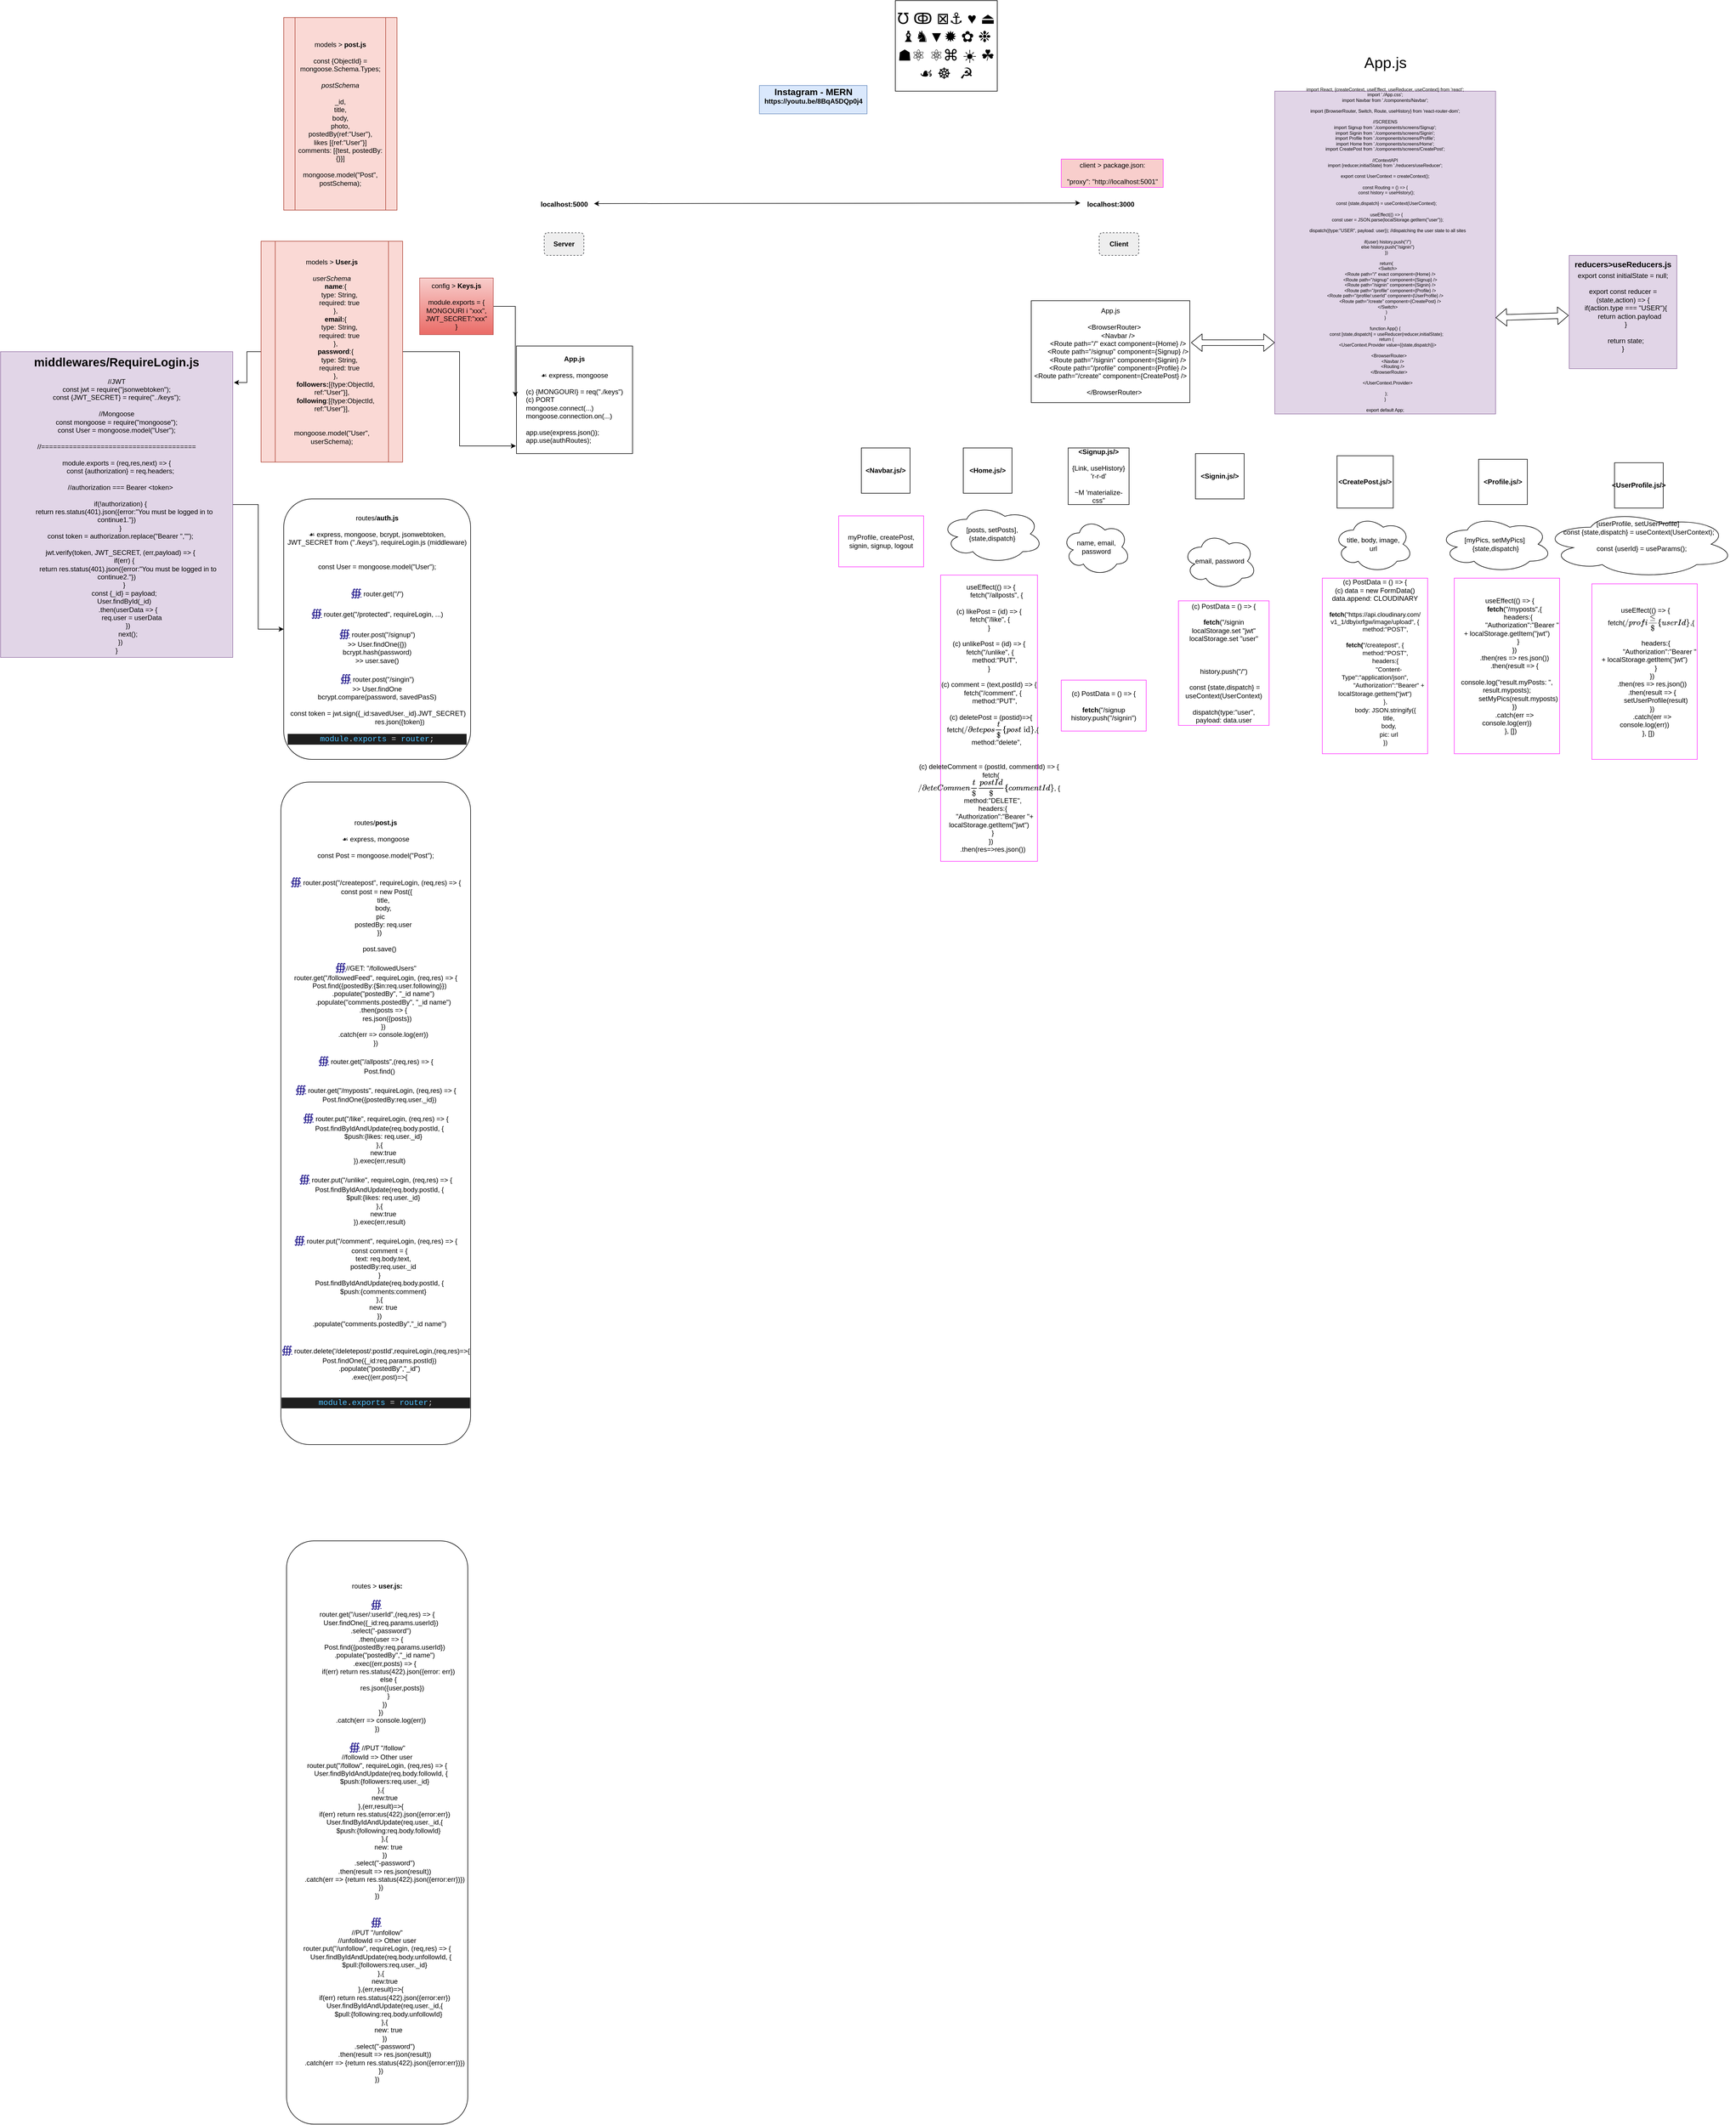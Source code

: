 <mxfile version="13.8.1" type="device"><diagram id="saE7X2jRAwOBVuACeOCa" name="Page-1"><mxGraphModel dx="2086" dy="1724" grid="1" gridSize="10" guides="1" tooltips="1" connect="1" arrows="1" fold="1" page="1" pageScale="1" pageWidth="827" pageHeight="1169" math="0" shadow="0"><root><mxCell id="0"/><mxCell id="1" parent="0"/><mxCell id="E5TMxSJc4hobxLrzHBvm-3" value="&lt;font style=&quot;font-size: 16px&quot;&gt;Instagram - MERN&lt;br&gt;&lt;/font&gt;https://youtu.be/8BqA5DQp0j4&lt;br&gt;&lt;span style=&quot;color: rgba(0 , 0 , 0 , 0) ; font-family: monospace ; font-size: 0px ; font-weight: 400&quot;&gt;%3CmxGraphModel%3E%3Croot%3E%3CmxCell%20id%3D%220%22%2F%3E%3CmxCell%20id%3D%221%22%20parent%3D%220%22%2F%3E%3CmxCell%20id%3D%222%22%20style%3D%22edgeStyle%3DorthogonalEdgeStyle%3Brounded%3D0%3BorthogonalLoop%3D1%3BjettySize%3Dauto%3Bhtml%3D1%3B%22%20edge%3D%221%22%20parent%3D%221%22%3E%3CmxGeometry%20relative%3D%221%22%20as%3D%22geometry%22%3E%3CmxPoint%20x%3D%22540%22%20y%3D%2250%22%20as%3D%22targetPoint%22%2F%3E%3CmxPoint%20x%3D%22474%22%20y%3D%2240%22%20as%3D%22sourcePoint%22%2F%3E%3C%2FmxGeometry%3E%3C%2FmxCell%3E%3C%2Froot%3E%3C%2FmxGraphModel%3E&lt;/span&gt;&lt;font color=&quot;rgba(0, 0, 0, 0)&quot; face=&quot;monospace&quot;&gt;&lt;span style=&quot;font-size: 0px ; font-weight: 400&quot;&gt;https://www.youtube.com/watch?v=zaWtIkJgah4&amp;amp;ab_channel=JohnAhn&lt;/span&gt;&lt;/font&gt;" style="text;html=1;align=center;verticalAlign=middle;resizable=0;points=[];autosize=1;fontStyle=1;fillColor=#dae8fc;strokeColor=#6c8ebf;" parent="1" vertex="1"><mxGeometry x="740" y="-280" width="190" height="50" as="geometry"/></mxCell><mxCell id="V0NVGmUSoStw7zY8kRPP-5" value="Server" style="whiteSpace=wrap;html=1;rounded=1;glass=0;dashed=1;fillColor=#eeeeee;strokeColor=#36393d;fontStyle=1" parent="1" vertex="1"><mxGeometry x="360" y="-20" width="70" height="40" as="geometry"/></mxCell><mxCell id="V0NVGmUSoStw7zY8kRPP-6" value="&lt;b&gt;App.js&lt;/b&gt;&lt;br&gt;&lt;br&gt;☙ express, mongoose&lt;br&gt;&lt;br&gt;(c) {MONGOURI} = req(&quot;./keys&quot;)&lt;br&gt;&lt;div style=&quot;text-align: left&quot;&gt;&lt;span&gt;(c) PORT&lt;/span&gt;&lt;/div&gt;&lt;div style=&quot;text-align: left&quot;&gt;&lt;span&gt;mongoose.connect(...)&lt;/span&gt;&lt;/div&gt;&lt;div style=&quot;text-align: left&quot;&gt;mongoose.connection.on(...)&lt;span&gt;&lt;br&gt;&lt;/span&gt;&lt;/div&gt;&lt;div style=&quot;text-align: left&quot;&gt;&lt;br&gt;&lt;/div&gt;&lt;div style=&quot;text-align: left&quot;&gt;&lt;div&gt;app.use(express.json());&amp;nbsp;&lt;/div&gt;&lt;div&gt;app.use(authRoutes);&lt;/div&gt;&lt;/div&gt;" style="whiteSpace=wrap;html=1;" parent="1" vertex="1"><mxGeometry x="311" y="180" width="205" height="190" as="geometry"/></mxCell><mxCell id="V0NVGmUSoStw7zY8kRPP-12" style="edgeStyle=orthogonalEdgeStyle;rounded=0;orthogonalLoop=1;jettySize=auto;html=1;entryX=-0.01;entryY=0.472;entryDx=0;entryDy=0;entryPerimeter=0;" parent="1" source="V0NVGmUSoStw7zY8kRPP-7" target="V0NVGmUSoStw7zY8kRPP-6" edge="1"><mxGeometry relative="1" as="geometry"/></mxCell><mxCell id="V0NVGmUSoStw7zY8kRPP-7" value="config &amp;gt;&amp;nbsp;&lt;b&gt;Keys.js&lt;br&gt;&lt;/b&gt;&lt;br&gt;module.exports = {&lt;br&gt;MONGOURI i &quot;xxx&quot;,&lt;br&gt;JWT_SECRET:&quot;xxx&quot;&lt;br&gt;}" style="whiteSpace=wrap;html=1;rounded=0;glass=0;align=center;gradientColor=#ea6b66;fillColor=#f8cecc;strokeColor=#b85450;" parent="1" vertex="1"><mxGeometry x="140" y="60" width="130" height="100" as="geometry"/></mxCell><mxCell id="WdHY7tdazoaxvaFogLj6-2" style="edgeStyle=orthogonalEdgeStyle;rounded=0;orthogonalLoop=1;jettySize=auto;html=1;entryX=-0.005;entryY=0.929;entryDx=0;entryDy=0;entryPerimeter=0;" parent="1" source="WdHY7tdazoaxvaFogLj6-1" target="V0NVGmUSoStw7zY8kRPP-6" edge="1"><mxGeometry relative="1" as="geometry"><mxPoint x="300" y="310" as="targetPoint"/></mxGeometry></mxCell><mxCell id="_nIsN7diKc9JsJqGvL9h-7" style="edgeStyle=orthogonalEdgeStyle;rounded=0;orthogonalLoop=1;jettySize=auto;html=1;entryX=1.005;entryY=0.101;entryDx=0;entryDy=0;entryPerimeter=0;" parent="1" source="WdHY7tdazoaxvaFogLj6-1" target="_nIsN7diKc9JsJqGvL9h-5" edge="1"><mxGeometry relative="1" as="geometry"/></mxCell><mxCell id="WdHY7tdazoaxvaFogLj6-1" value="models &amp;gt;&amp;nbsp;&lt;b&gt;User.js&lt;/b&gt;&lt;br&gt;&lt;br&gt;&lt;i&gt;userSchema&lt;/i&gt;&lt;b&gt;&lt;br&gt;&lt;/b&gt;&lt;div&gt;&lt;span style=&quot;font-size: 12px&quot;&gt;&amp;nbsp;&lt;b&gt; &amp;nbsp; name&lt;/b&gt;:{&lt;/span&gt;&lt;/div&gt;&lt;div&gt;&lt;span style=&quot;font-size: 12px&quot;&gt;&amp;nbsp; &amp;nbsp; &amp;nbsp; &amp;nbsp; type: String,&lt;/span&gt;&lt;/div&gt;&lt;div&gt;&lt;span style=&quot;font-size: 12px&quot;&gt;&amp;nbsp; &amp;nbsp; &amp;nbsp; &amp;nbsp; required: true&lt;/span&gt;&lt;/div&gt;&lt;div&gt;&lt;span style=&quot;font-size: 12px&quot;&gt;&amp;nbsp; &amp;nbsp; },&lt;/span&gt;&lt;/div&gt;&lt;div&gt;&lt;span style=&quot;font-size: 12px&quot;&gt;&amp;nbsp;&lt;b&gt; &amp;nbsp; email:&lt;/b&gt;{&lt;/span&gt;&lt;/div&gt;&lt;div&gt;&lt;span style=&quot;font-size: 12px&quot;&gt;&amp;nbsp; &amp;nbsp; &amp;nbsp; &amp;nbsp; type: String,&lt;/span&gt;&lt;/div&gt;&lt;div&gt;&lt;span style=&quot;font-size: 12px&quot;&gt;&amp;nbsp; &amp;nbsp; &amp;nbsp; &amp;nbsp; required: true&lt;/span&gt;&lt;/div&gt;&lt;div&gt;&lt;span style=&quot;font-size: 12px&quot;&gt;&amp;nbsp; &amp;nbsp; },&lt;/span&gt;&lt;/div&gt;&lt;div&gt;&lt;span style=&quot;font-size: 12px&quot;&gt;&amp;nbsp; &amp;nbsp;&lt;b&gt; password&lt;/b&gt;:{&lt;/span&gt;&lt;/div&gt;&lt;div&gt;&lt;span style=&quot;font-size: 12px&quot;&gt;&amp;nbsp; &amp;nbsp; &amp;nbsp; &amp;nbsp; type: String,&lt;/span&gt;&lt;/div&gt;&lt;div&gt;&lt;span style=&quot;font-size: 12px&quot;&gt;&amp;nbsp; &amp;nbsp; &amp;nbsp; &amp;nbsp; required: true&lt;/span&gt;&lt;/div&gt;&lt;div&gt;&lt;span style=&quot;font-size: 12px&quot;&gt;&amp;nbsp; &amp;nbsp; },&lt;/span&gt;&lt;/div&gt;&lt;div&gt;&lt;span style=&quot;font-size: 12px&quot;&gt;&amp;nbsp; &amp;nbsp; &lt;b&gt;followers:&lt;/b&gt;[{type:ObjectId, ref:&quot;User&quot;}],&lt;/span&gt;&lt;/div&gt;&lt;div&gt;&lt;span style=&quot;font-size: 12px&quot;&gt;&lt;b&gt;&amp;nbsp; &amp;nbsp; following&lt;/b&gt;:[{type:ObjectId, ref:&quot;User&quot;}],&lt;/span&gt;&lt;/div&gt;&lt;div&gt;&lt;span style=&quot;font-size: 12px&quot;&gt;&lt;br&gt;&lt;/span&gt;&lt;/div&gt;&lt;br&gt;mongoose.model(&quot;User&quot;, userSchema);" style="shape=process;whiteSpace=wrap;html=1;backgroundOutline=1;fillColor=#fad9d5;strokeColor=#ae4132;" parent="1" vertex="1"><mxGeometry x="-140" y="-5" width="250" height="390" as="geometry"/></mxCell><mxCell id="WdHY7tdazoaxvaFogLj6-7" value="routes/&lt;b&gt;auth.js&lt;br&gt;&lt;/b&gt;&lt;br&gt;☙ express, mongoose, bcrypt, jsonwebtoken,&lt;br&gt;JWT_SECRET from (&quot;./keys&quot;), requireLogin.js (middleware)&lt;br&gt;&lt;br&gt;&lt;br&gt;&lt;div&gt;&lt;span&gt;const User = mongoose.model(&quot;User&quot;);&lt;/span&gt;&lt;br&gt;&lt;/div&gt;&lt;br&gt;&lt;br&gt;&lt;a href=&quot;https://en.wikipedia.org/wiki/%E2%88%B0&quot; class=&quot;mw-redirect&quot; title=&quot;∰&quot; style=&quot;color: rgb(11 , 0 , 128) ; background: none rgb(255 , 255 , 255) ; font-family: sans-serif ; font-size: large&quot;&gt;∰&lt;/a&gt;&amp;nbsp;router.get(&quot;/&quot;)&lt;br&gt;&lt;br&gt;&lt;a href=&quot;https://en.wikipedia.org/wiki/%E2%88%B0&quot; class=&quot;mw-redirect&quot; title=&quot;∰&quot; style=&quot;color: rgb(11 , 0 , 128) ; background: none rgb(255 , 255 , 255) ; font-family: sans-serif ; font-size: large&quot;&gt;∰&lt;/a&gt;&amp;nbsp;router.get(&quot;/protected&quot;, requireLogin, ...)&lt;br&gt;&lt;br&gt;&lt;a href=&quot;https://en.wikipedia.org/wiki/%E2%88%B0&quot; class=&quot;mw-redirect&quot; title=&quot;∰&quot; style=&quot;color: rgb(11 , 0 , 128) ; background: none rgb(255 , 255 , 255) ; font-family: sans-serif ; font-size: large&quot;&gt;∰&lt;/a&gt;&amp;nbsp;router.post(&quot;/signup&quot;)&lt;br&gt;&amp;gt;&amp;gt; User.findOne({})&lt;br&gt;bcrypt.hash(password)&lt;br&gt;&amp;gt;&amp;gt; user.save()&lt;br&gt;&lt;br&gt;&lt;a href=&quot;https://en.wikipedia.org/wiki/%E2%88%B0&quot; class=&quot;mw-redirect&quot; title=&quot;∰&quot; style=&quot;color: rgb(11 , 0 , 128) ; background: none rgb(255 , 255 , 255) ; font-family: sans-serif ; font-size: large&quot;&gt;∰&lt;/a&gt;&amp;nbsp;router.post(&quot;/singin&quot;)&lt;br&gt;&amp;gt;&amp;gt; User.findOne&lt;br&gt;bcrypt.compare(password, savedPasS)&lt;br&gt;&lt;br&gt;&lt;div&gt;&amp;nbsp;const token = jwt.sign({_id:savedUser._id}.JWT_SECRET)&lt;/div&gt;&lt;div&gt;&amp;nbsp; &amp;nbsp; &amp;nbsp; &amp;nbsp; &amp;nbsp; &amp;nbsp; &amp;nbsp; &amp;nbsp; &amp;nbsp; &amp;nbsp; &amp;nbsp; &amp;nbsp; res.json({token})&lt;/div&gt;&lt;br&gt;&lt;div style=&quot;color: rgb(212 , 212 , 212) ; background-color: rgb(30 , 30 , 30) ; font-family: &amp;#34;consolas&amp;#34; , &amp;#34;courier new&amp;#34; , monospace ; font-size: 14px ; line-height: 19px&quot;&gt;&lt;span style=&quot;color: #4fc1ff&quot;&gt;module&lt;/span&gt;.&lt;span style=&quot;color: #4fc1ff&quot;&gt;exports&lt;/span&gt;&amp;nbsp;=&amp;nbsp;&lt;span style=&quot;color: #4fc1ff&quot;&gt;router&lt;/span&gt;;&lt;/div&gt;" style="rounded=1;whiteSpace=wrap;html=1;" parent="1" vertex="1"><mxGeometry x="-100" y="450" width="330" height="460" as="geometry"/></mxCell><mxCell id="_nIsN7diKc9JsJqGvL9h-6" style="edgeStyle=orthogonalEdgeStyle;rounded=0;orthogonalLoop=1;jettySize=auto;html=1;exitX=1;exitY=0.5;exitDx=0;exitDy=0;" parent="1" source="_nIsN7diKc9JsJqGvL9h-5" target="WdHY7tdazoaxvaFogLj6-7" edge="1"><mxGeometry relative="1" as="geometry"/></mxCell><mxCell id="_nIsN7diKc9JsJqGvL9h-5" value="&lt;div&gt;&lt;b&gt;&lt;font style=&quot;font-size: 21px&quot;&gt;middlewares/RequireLogin.js&lt;/font&gt;&lt;/b&gt;&lt;/div&gt;&lt;div&gt;&lt;br&gt;&lt;/div&gt;&lt;div&gt;//JWT&lt;/div&gt;&lt;div&gt;const jwt = require(&quot;jsonwebtoken&quot;);&lt;/div&gt;&lt;div&gt;const {JWT_SECRET} = require(&quot;../keys&quot;);&lt;/div&gt;&lt;div&gt;&lt;br&gt;&lt;/div&gt;&lt;div&gt;//Mongoose&lt;/div&gt;&lt;div&gt;const mongoose = require(&quot;mongoose&quot;);&lt;/div&gt;&lt;div&gt;const User = mongoose.model(&quot;User&quot;);&lt;/div&gt;&lt;div&gt;&lt;br&gt;&lt;/div&gt;&lt;div&gt;//=======================================&lt;/div&gt;&lt;div&gt;&lt;br&gt;&lt;/div&gt;&lt;div&gt;module.exports = (req,res,next) =&amp;gt; {&lt;/div&gt;&lt;div&gt;&amp;nbsp; &amp;nbsp; const {authorization} = req.headers;&lt;/div&gt;&lt;div&gt;&lt;br&gt;&lt;/div&gt;&lt;div&gt;&amp;nbsp; &amp;nbsp; //authorization === Bearer &amp;lt;token&amp;gt;&lt;/div&gt;&lt;div&gt;&lt;br&gt;&lt;/div&gt;&lt;div&gt;&amp;nbsp; &amp;nbsp; if(!authorization) {&lt;/div&gt;&lt;div&gt;&amp;nbsp; &amp;nbsp; &amp;nbsp; &amp;nbsp; return res.status(401).json({error:&quot;You must be logged in to continue1.&quot;})&lt;/div&gt;&lt;div&gt;&amp;nbsp; &amp;nbsp; }&lt;/div&gt;&lt;div&gt;&amp;nbsp; &amp;nbsp; const token = authorization.replace(&quot;Bearer &quot;,&quot;&quot;);&lt;/div&gt;&lt;div&gt;&lt;br&gt;&lt;/div&gt;&lt;div&gt;&amp;nbsp; &amp;nbsp; jwt.verify(token, JWT_SECRET, (err,payload) =&amp;gt; {&lt;/div&gt;&lt;div&gt;&amp;nbsp; &amp;nbsp; &amp;nbsp; &amp;nbsp; if(err) {&lt;/div&gt;&lt;div&gt;&amp;nbsp; &amp;nbsp; &amp;nbsp; &amp;nbsp; &amp;nbsp; &amp;nbsp; return res.status(401).json({error:&quot;You must be logged in to continue2.&quot;})&lt;/div&gt;&lt;div&gt;&amp;nbsp; &amp;nbsp; &amp;nbsp; &amp;nbsp; }&lt;/div&gt;&lt;div&gt;&amp;nbsp; &amp;nbsp; &amp;nbsp; &amp;nbsp; const {_id} = payload;&lt;/div&gt;&lt;div&gt;&amp;nbsp; &amp;nbsp; &amp;nbsp; &amp;nbsp; User.findById(_id)&lt;/div&gt;&lt;div&gt;&amp;nbsp; &amp;nbsp; &amp;nbsp; &amp;nbsp; &amp;nbsp; &amp;nbsp; .then(userData =&amp;gt; {&lt;/div&gt;&lt;div&gt;&amp;nbsp; &amp;nbsp; &amp;nbsp; &amp;nbsp; &amp;nbsp; &amp;nbsp; &amp;nbsp; &amp;nbsp; req.user = userData&lt;/div&gt;&lt;div&gt;&amp;nbsp; &amp;nbsp; &amp;nbsp; &amp;nbsp; &amp;nbsp; &amp;nbsp; })&lt;/div&gt;&lt;div&gt;&amp;nbsp; &amp;nbsp; &amp;nbsp; &amp;nbsp; &amp;nbsp; &amp;nbsp; next();&lt;/div&gt;&lt;div&gt;&amp;nbsp; &amp;nbsp; })&lt;/div&gt;&lt;div&gt;}&lt;/div&gt;" style="rounded=0;whiteSpace=wrap;html=1;fillColor=#e1d5e7;strokeColor=#9673a6;" parent="1" vertex="1"><mxGeometry x="-600" y="190" width="410" height="540" as="geometry"/></mxCell><mxCell id="QnB04NlILIpAXBl759rc-1" value="models &amp;gt; &lt;b&gt;post.js&lt;br&gt;&lt;/b&gt;&lt;br&gt;&lt;span style=&quot;font-size: 12px&quot;&gt;const {ObjectId} = mongoose.Schema.Types;&lt;/span&gt;&lt;br&gt;&lt;br&gt;&lt;i&gt;postSchema&lt;br&gt;&lt;/i&gt;&lt;br&gt;_id, &lt;br&gt;title, &lt;br&gt;body, &lt;br&gt;photo, &lt;br&gt;postedBy(ref:&quot;User&quot;),&lt;br&gt;likes [{ref:&quot;User&quot;}]&lt;br&gt;comments: [{test, postedBy:{}}]&lt;br&gt;&lt;br&gt;mongoose.model(&quot;Post&quot;, postSchema);" style="shape=process;whiteSpace=wrap;html=1;backgroundOutline=1;fillColor=#fad9d5;strokeColor=#ae4132;" parent="1" vertex="1"><mxGeometry x="-100" y="-400" width="200" height="340" as="geometry"/></mxCell><mxCell id="QnB04NlILIpAXBl759rc-4" value="routes/&lt;b&gt;post.js&lt;br&gt;&lt;/b&gt;&lt;br&gt;☙ express, mongoose&lt;br&gt;&lt;br&gt;&lt;div&gt;&lt;span&gt;const Post = mongoose.model(&quot;Post&quot;);&lt;/span&gt;&lt;br&gt;&lt;/div&gt;&lt;br&gt;&lt;br&gt;&lt;a href=&quot;https://en.wikipedia.org/wiki/%E2%88%B0&quot; class=&quot;mw-redirect&quot; title=&quot;∰&quot; style=&quot;color: rgb(11 , 0 , 128) ; background: none rgb(255 , 255 , 255) ; font-family: sans-serif ; font-size: large&quot;&gt;∰&lt;/a&gt;&amp;nbsp;router.post(&quot;/createpost&quot;, requireLogin, (req,res) =&amp;gt; {&lt;br&gt;&lt;div&gt;&lt;span style=&quot;font-size: 12px&quot;&gt;&amp;nbsp;const post = new Post({&lt;/span&gt;&lt;/div&gt;&lt;div&gt;&lt;span style=&quot;font-size: 12px&quot;&gt;&amp;nbsp; &amp;nbsp; &amp;nbsp; &amp;nbsp; title,&lt;/span&gt;&lt;/div&gt;&lt;div&gt;&lt;span style=&quot;font-size: 12px&quot;&gt;&amp;nbsp; &amp;nbsp; &amp;nbsp; &amp;nbsp; body,&lt;/span&gt;&lt;/div&gt;&lt;div&gt;&lt;span style=&quot;font-size: 12px&quot;&gt;&amp;nbsp; &amp;nbsp; &amp;nbsp;pic&lt;/span&gt;&lt;/div&gt;&lt;div&gt;&lt;span style=&quot;font-size: 12px&quot;&gt;&amp;nbsp; &amp;nbsp; &amp;nbsp; &amp;nbsp; postedBy: req.user&lt;/span&gt;&lt;/div&gt;&lt;div&gt;&lt;span style=&quot;font-size: 12px&quot;&gt;&amp;nbsp; &amp;nbsp; })&lt;/span&gt;&lt;/div&gt;&lt;div&gt;&lt;span style=&quot;font-size: 12px&quot;&gt;&amp;nbsp; &amp;nbsp;&amp;nbsp;&lt;/span&gt;&lt;/div&gt;&lt;div&gt;&lt;span style=&quot;font-size: 12px&quot;&gt;&amp;nbsp; &amp;nbsp; post.save()&lt;/span&gt;&lt;/div&gt;&lt;div&gt;&lt;span style=&quot;font-size: 12px&quot;&gt;&lt;br&gt;&lt;/span&gt;&lt;/div&gt;&lt;div&gt;&lt;div&gt;&lt;a href=&quot;https://en.wikipedia.org/wiki/%E2%88%B0&quot; class=&quot;mw-redirect&quot; title=&quot;∰&quot; style=&quot;color: rgb(11 , 0 , 128) ; background: none rgb(255 , 255 , 255) ; font-family: sans-serif ; font-size: large&quot;&gt;∰&lt;/a&gt;&lt;span style=&quot;font-size: 12px&quot;&gt;//GET: &quot;/followedUsers&quot;&lt;/span&gt;&lt;/div&gt;&lt;div&gt;&lt;span style=&quot;font-size: 12px&quot;&gt;router.get(&quot;/followedFeed&quot;, requireLogin, (req,res) =&amp;gt; {&lt;/span&gt;&lt;/div&gt;&lt;div&gt;&lt;span style=&quot;font-size: 12px&quot;&gt;&amp;nbsp; &amp;nbsp; Post.find({postedBy:{$in:req.user.following}})&lt;/span&gt;&lt;/div&gt;&lt;div&gt;&lt;span style=&quot;font-size: 12px&quot;&gt;&amp;nbsp; &amp;nbsp; &amp;nbsp; &amp;nbsp; .populate(&quot;postedBy&quot;, &quot;_id name&quot;)&lt;/span&gt;&lt;/div&gt;&lt;div&gt;&lt;span style=&quot;font-size: 12px&quot;&gt;&amp;nbsp; &amp;nbsp; &amp;nbsp; &amp;nbsp; .populate(&quot;comments.postedBy&quot;, &quot;_id name&quot;)&lt;/span&gt;&lt;/div&gt;&lt;div&gt;&lt;span style=&quot;font-size: 12px&quot;&gt;&amp;nbsp; &amp;nbsp; &amp;nbsp; &amp;nbsp; .then(posts =&amp;gt; {&lt;/span&gt;&lt;/div&gt;&lt;div&gt;&lt;span style=&quot;font-size: 12px&quot;&gt;&amp;nbsp; &amp;nbsp; &amp;nbsp; &amp;nbsp; &amp;nbsp; &amp;nbsp; res.json({posts})&lt;/span&gt;&lt;/div&gt;&lt;div&gt;&lt;span style=&quot;font-size: 12px&quot;&gt;&amp;nbsp; &amp;nbsp; &amp;nbsp; &amp;nbsp; })&lt;/span&gt;&lt;/div&gt;&lt;div&gt;&lt;span style=&quot;font-size: 12px&quot;&gt;&amp;nbsp; &amp;nbsp; &amp;nbsp; &amp;nbsp; .catch(err =&amp;gt; console.log(err))&lt;/span&gt;&lt;/div&gt;&lt;div&gt;&lt;span style=&quot;font-size: 12px&quot;&gt;})&lt;/span&gt;&lt;/div&gt;&lt;/div&gt;&lt;div&gt;&lt;span style=&quot;font-size: 12px&quot;&gt;&lt;br&gt;&lt;/span&gt;&lt;/div&gt;&lt;div&gt;&lt;a href=&quot;https://en.wikipedia.org/wiki/%E2%88%B0&quot; class=&quot;mw-redirect&quot; title=&quot;∰&quot; style=&quot;color: rgb(11 , 0 , 128) ; background: none rgb(255 , 255 , 255) ; font-family: sans-serif ; font-size: large&quot;&gt;∰&lt;/a&gt;&amp;nbsp;&lt;span style=&quot;font-size: 12px&quot;&gt;&lt;span&gt;router.get(&quot;/allposts&quot;,(req,res) =&amp;gt; {&lt;/span&gt;&lt;br&gt;&lt;/span&gt;&lt;/div&gt;&lt;div&gt;&lt;span style=&quot;font-size: 12px&quot;&gt;&amp;nbsp; &amp;nbsp; Post.find()&lt;/span&gt;&lt;/div&gt;&lt;div&gt;&lt;br&gt;&lt;/div&gt;&lt;div&gt;&lt;a href=&quot;https://en.wikipedia.org/wiki/%E2%88%B0&quot; class=&quot;mw-redirect&quot; title=&quot;∰&quot; style=&quot;color: rgb(11 , 0 , 128) ; background: none rgb(255 , 255 , 255) ; font-family: sans-serif ; font-size: large&quot;&gt;∰&lt;/a&gt;&amp;nbsp;&lt;span style=&quot;font-size: 12px&quot;&gt;&lt;span&gt;router.get(&quot;/myposts&quot;, requireLogin, (req,res) =&amp;gt; {&lt;/span&gt;&lt;br&gt;&lt;/span&gt;&lt;/div&gt;&lt;div&gt;&lt;span style=&quot;font-size: 12px&quot;&gt;&amp;nbsp; &amp;nbsp; Post.findOne({postedBy:req.user._id})&lt;/span&gt;&lt;/div&gt;&lt;div&gt;&lt;span style=&quot;font-size: 12px&quot;&gt;&lt;br&gt;&lt;/span&gt;&lt;/div&gt;&lt;div&gt;&lt;a href=&quot;https://en.wikipedia.org/wiki/%E2%88%B0&quot; class=&quot;mw-redirect&quot; title=&quot;∰&quot; style=&quot;color: rgb(11 , 0 , 128) ; background: none rgb(255 , 255 , 255) ; font-family: sans-serif ; font-size: large&quot;&gt;∰&lt;/a&gt;&amp;nbsp;&lt;span style=&quot;font-size: 12px&quot;&gt;&lt;span&gt;router.put(&quot;/like&quot;, requireLogin, (req,res) =&amp;gt; {&lt;/span&gt;&lt;br&gt;&lt;/span&gt;&lt;/div&gt;&lt;div&gt;&lt;span style=&quot;font-size: 12px&quot;&gt;&amp;nbsp; &amp;nbsp; Post.findByIdAndUpdate(req.body.postId, {&lt;/span&gt;&lt;/div&gt;&lt;div&gt;&lt;span style=&quot;font-size: 12px&quot;&gt;&amp;nbsp; &amp;nbsp; &amp;nbsp; &amp;nbsp; $push:{likes: req.user._id}&lt;/span&gt;&lt;/div&gt;&lt;div&gt;&lt;span style=&quot;font-size: 12px&quot;&gt;&amp;nbsp; &amp;nbsp; },{&lt;/span&gt;&lt;/div&gt;&lt;div&gt;&lt;span style=&quot;font-size: 12px&quot;&gt;&amp;nbsp; &amp;nbsp; &amp;nbsp; &amp;nbsp; new:true&lt;/span&gt;&lt;/div&gt;&lt;div&gt;&lt;span style=&quot;font-size: 12px&quot;&gt;&amp;nbsp; &amp;nbsp; }).exec(err,result)&lt;/span&gt;&lt;/div&gt;&lt;div&gt;&lt;span style=&quot;font-size: 12px&quot;&gt;&lt;br&gt;&lt;/span&gt;&lt;/div&gt;&lt;div&gt;&lt;div&gt;&lt;a href=&quot;https://en.wikipedia.org/wiki/%E2%88%B0&quot; class=&quot;mw-redirect&quot; title=&quot;∰&quot; style=&quot;color: rgb(11 , 0 , 128) ; background: none rgb(255 , 255 , 255) ; font-family: sans-serif ; font-size: large&quot;&gt;∰&lt;/a&gt;&amp;nbsp;&lt;span&gt;router.put(&quot;/unlike&quot;, requireLogin, (req,res) =&amp;gt; {&lt;/span&gt;&lt;br&gt;&lt;/div&gt;&lt;div&gt;&amp;nbsp; &amp;nbsp; Post.findByIdAndUpdate(req.body.postId, {&lt;/div&gt;&lt;div&gt;&amp;nbsp; &amp;nbsp; &amp;nbsp; &amp;nbsp; $pull:{likes: req.user._id}&lt;/div&gt;&lt;div&gt;&amp;nbsp; &amp;nbsp; },{&lt;/div&gt;&lt;div&gt;&amp;nbsp; &amp;nbsp; &amp;nbsp; &amp;nbsp; new:true&lt;/div&gt;&lt;div&gt;&amp;nbsp; &amp;nbsp; }).exec(err,result)&lt;/div&gt;&lt;/div&gt;&lt;div&gt;&lt;br&gt;&lt;/div&gt;&lt;div&gt;&lt;div&gt;&lt;a href=&quot;https://en.wikipedia.org/wiki/%E2%88%B0&quot; class=&quot;mw-redirect&quot; title=&quot;∰&quot; style=&quot;color: rgb(11 , 0 , 128) ; background: none rgb(255 , 255 , 255) ; font-family: sans-serif ; font-size: large&quot;&gt;∰&lt;/a&gt;&amp;nbsp;&lt;span style=&quot;font-size: 12px&quot;&gt;router.put(&quot;/comment&quot;, requireLogin, (req,res) =&amp;gt; {&lt;/span&gt;&lt;/div&gt;&lt;div&gt;&lt;span style=&quot;font-size: 12px&quot;&gt;&amp;nbsp; &amp;nbsp; const comment = {&lt;/span&gt;&lt;/div&gt;&lt;div&gt;&lt;span style=&quot;font-size: 12px&quot;&gt;&amp;nbsp; &amp;nbsp; &amp;nbsp; &amp;nbsp; text: req.body.text,&lt;/span&gt;&lt;/div&gt;&lt;div&gt;&lt;span style=&quot;font-size: 12px&quot;&gt;&amp;nbsp; &amp;nbsp; &amp;nbsp; &amp;nbsp; postedBy:req.user._id&lt;/span&gt;&lt;/div&gt;&lt;div&gt;&lt;span style=&quot;font-size: 12px&quot;&gt;&amp;nbsp; &amp;nbsp; }&lt;/span&gt;&lt;/div&gt;&lt;div&gt;&lt;span style=&quot;font-size: 12px&quot;&gt;&amp;nbsp; &amp;nbsp; Post.findByIdAndUpdate(req.body.postId, {&lt;/span&gt;&lt;/div&gt;&lt;div&gt;&lt;span style=&quot;font-size: 12px&quot;&gt;&amp;nbsp; &amp;nbsp; &amp;nbsp; &amp;nbsp; $push:{comments:comment}&lt;/span&gt;&lt;/div&gt;&lt;div&gt;&lt;span style=&quot;font-size: 12px&quot;&gt;&amp;nbsp; &amp;nbsp; },{&lt;/span&gt;&lt;/div&gt;&lt;div&gt;&lt;span style=&quot;font-size: 12px&quot;&gt;&amp;nbsp; &amp;nbsp; &amp;nbsp; &amp;nbsp; new: true&lt;/span&gt;&lt;/div&gt;&lt;div&gt;&lt;span style=&quot;font-size: 12px&quot;&gt;&amp;nbsp; &amp;nbsp; })&lt;/span&gt;&lt;/div&gt;&lt;div&gt;&lt;span style=&quot;font-size: 12px&quot;&gt;&amp;nbsp; &amp;nbsp; .populate(&quot;comments.postedBy&quot;,&quot;_id name&quot;)&lt;/span&gt;&lt;/div&gt;&lt;/div&gt;&lt;div&gt;&lt;span style=&quot;font-size: 12px&quot;&gt;&lt;br&gt;&lt;/span&gt;&lt;/div&gt;&lt;div&gt;&lt;span style=&quot;font-size: 12px&quot;&gt;&lt;br&gt;&lt;/span&gt;&lt;/div&gt;&lt;a href=&quot;https://en.wikipedia.org/wiki/%E2%88%B0&quot; class=&quot;mw-redirect&quot; title=&quot;∰&quot; style=&quot;color: rgb(11 , 0 , 128) ; background: none rgb(255 , 255 , 255) ; font-family: sans-serif ; font-size: large&quot;&gt;∰&lt;/a&gt;&amp;nbsp;&lt;span style=&quot;font-size: 12px&quot;&gt;router.delete('/deletepost/:postId',requireLogin,(req,res)=&amp;gt;{&lt;/span&gt;&lt;div&gt;&lt;span style=&quot;font-size: 12px&quot;&gt;&amp;nbsp; &amp;nbsp; Post.findOne({_id:req.params.postId})&lt;/span&gt;&lt;/div&gt;&lt;div&gt;&lt;span style=&quot;font-size: 12px&quot;&gt;&amp;nbsp; &amp;nbsp; .populate(&quot;postedBy&quot;,&quot;_id&quot;)&lt;/span&gt;&lt;/div&gt;&lt;div&gt;&lt;span style=&quot;font-size: 12px&quot;&gt;&amp;nbsp; &amp;nbsp; .exec((err,post)=&amp;gt;{&lt;/span&gt;&lt;/div&gt;&lt;br&gt;&lt;br&gt;&lt;div style=&quot;color: rgb(212 , 212 , 212) ; background-color: rgb(30 , 30 , 30) ; font-family: &amp;#34;consolas&amp;#34; , &amp;#34;courier new&amp;#34; , monospace ; font-size: 14px ; line-height: 19px&quot;&gt;&lt;span style=&quot;color: #4fc1ff&quot;&gt;module&lt;/span&gt;.&lt;span style=&quot;color: #4fc1ff&quot;&gt;exports&lt;/span&gt;&amp;nbsp;=&amp;nbsp;&lt;span style=&quot;color: #4fc1ff&quot;&gt;router&lt;/span&gt;;&lt;/div&gt;" style="rounded=1;whiteSpace=wrap;html=1;" parent="1" vertex="1"><mxGeometry x="-105" y="950" width="335" height="1170" as="geometry"/></mxCell><mxCell id="KaQcB3WaaTidA58hcpKD-2" value="Client" style="whiteSpace=wrap;html=1;rounded=1;glass=0;dashed=1;fillColor=#eeeeee;strokeColor=#36393d;fontStyle=1" parent="1" vertex="1"><mxGeometry x="1340" y="-20" width="70" height="40" as="geometry"/></mxCell><mxCell id="KaQcB3WaaTidA58hcpKD-3" value="App.js&lt;br&gt;&lt;br&gt;&lt;div&gt;&lt;span style=&quot;font-size: 12px&quot;&gt;&amp;nbsp; &amp;nbsp; &amp;lt;BrowserRouter&amp;gt;&lt;/span&gt;&lt;/div&gt;&lt;div&gt;&lt;span style=&quot;font-size: 12px&quot;&gt;&amp;nbsp; &amp;nbsp; &amp;nbsp; &amp;nbsp; &amp;lt;Navbar /&amp;gt;&lt;/span&gt;&lt;/div&gt;&lt;div&gt;&lt;span style=&quot;font-size: 12px&quot;&gt;&amp;nbsp; &amp;nbsp; &amp;nbsp; &amp;nbsp; &amp;lt;Route path=&quot;/&quot; exact component={Home} /&amp;gt;&lt;/span&gt;&lt;/div&gt;&lt;div&gt;&lt;span style=&quot;font-size: 12px&quot;&gt;&amp;nbsp; &amp;nbsp; &amp;nbsp; &amp;nbsp; &amp;lt;Route path=&quot;/signup&quot; component={Signup} /&amp;gt;&lt;/span&gt;&lt;/div&gt;&lt;div&gt;&lt;span style=&quot;font-size: 12px&quot;&gt;&amp;nbsp; &amp;nbsp; &amp;nbsp; &amp;nbsp; &amp;lt;Route path=&quot;/signin&quot; component={Signin} /&amp;gt;&lt;/span&gt;&lt;/div&gt;&lt;div&gt;&lt;span style=&quot;font-size: 12px&quot;&gt;&amp;nbsp; &amp;nbsp; &amp;nbsp; &amp;nbsp; &amp;lt;Route path=&quot;/profile&quot; component={Profile} /&amp;gt;&lt;/span&gt;&lt;/div&gt;&lt;div&gt;&lt;span style=&quot;font-size: 12px&quot;&gt;&amp;lt;Route path=&quot;/create&quot; component={CreatePost} /&amp;gt;&lt;/span&gt;&lt;br&gt;&lt;/div&gt;&lt;div&gt;&lt;span style=&quot;font-size: 12px&quot;&gt;&lt;br&gt;&lt;/span&gt;&lt;/div&gt;&lt;div&gt;&lt;span style=&quot;font-size: 12px&quot;&gt;&amp;nbsp; &amp;nbsp; &amp;lt;/BrowserRouter&amp;gt;&lt;/span&gt;&lt;/div&gt;" style="whiteSpace=wrap;html=1;rounded=0;" parent="1" vertex="1"><mxGeometry x="1220" y="100" width="280" height="180" as="geometry"/></mxCell><mxCell id="KaQcB3WaaTidA58hcpKD-6" value="&amp;lt;Navbar.js/&amp;gt;" style="whiteSpace=wrap;html=1;aspect=fixed;rounded=0;fontStyle=1" parent="1" vertex="1"><mxGeometry x="920" y="360" width="86" height="80" as="geometry"/></mxCell><mxCell id="KaQcB3WaaTidA58hcpKD-7" value="&amp;lt;Home.js/&amp;gt;" style="whiteSpace=wrap;html=1;aspect=fixed;rounded=0;fontStyle=1" parent="1" vertex="1"><mxGeometry x="1100" y="360" width="86" height="80" as="geometry"/></mxCell><mxCell id="KaQcB3WaaTidA58hcpKD-8" value="&amp;lt;Signup.js/&amp;gt;&lt;br&gt;&lt;br&gt;&lt;span style=&quot;font-weight: normal&quot;&gt;{Link, useHistory} 'r-r-d'&lt;br&gt;&lt;/span&gt;&lt;br&gt;&lt;span style=&quot;font-weight: normal&quot;&gt;~M 'materialize-css&quot;&lt;/span&gt;&lt;br&gt;" style="whiteSpace=wrap;html=1;aspect=fixed;rounded=0;fontStyle=1" parent="1" vertex="1"><mxGeometry x="1285.25" y="360" width="107.5" height="100" as="geometry"/></mxCell><mxCell id="KaQcB3WaaTidA58hcpKD-9" value="&amp;lt;Signin.js/&amp;gt;" style="whiteSpace=wrap;html=1;aspect=fixed;rounded=0;fontStyle=1" parent="1" vertex="1"><mxGeometry x="1510" y="370" width="86" height="80" as="geometry"/></mxCell><mxCell id="KaQcB3WaaTidA58hcpKD-10" value="&amp;lt;Profile.js/&amp;gt;" style="whiteSpace=wrap;html=1;aspect=fixed;rounded=0;fontStyle=1" parent="1" vertex="1"><mxGeometry x="2010" y="380.0" width="86" height="80" as="geometry"/></mxCell><mxCell id="KaQcB3WaaTidA58hcpKD-11" value="&amp;lt;CreatePost.js/&amp;gt;" style="whiteSpace=wrap;html=1;aspect=fixed;rounded=0;fontStyle=1" parent="1" vertex="1"><mxGeometry x="1760" y="373.83" width="99.25" height="92.33" as="geometry"/></mxCell><mxCell id="IgmZtPICuro_kUiZ32-C-1" value="name, email, password" style="ellipse;shape=cloud;whiteSpace=wrap;html=1;" parent="1" vertex="1"><mxGeometry x="1275" y="485" width="120" height="100" as="geometry"/></mxCell><mxCell id="IgmZtPICuro_kUiZ32-C-6" value="localhost:3000" style="text;html=1;align=center;verticalAlign=middle;resizable=0;points=[];autosize=1;fontStyle=1" parent="1" vertex="1"><mxGeometry x="1310" y="-80" width="100" height="20" as="geometry"/></mxCell><mxCell id="IgmZtPICuro_kUiZ32-C-7" value="localhost:5000" style="text;html=1;align=center;verticalAlign=middle;resizable=0;points=[];autosize=1;fontStyle=1" parent="1" vertex="1"><mxGeometry x="345" y="-80" width="100" height="20" as="geometry"/></mxCell><mxCell id="IgmZtPICuro_kUiZ32-C-9" value="" style="endArrow=classic;startArrow=classic;html=1;exitX=1.028;exitY=0.428;exitDx=0;exitDy=0;exitPerimeter=0;entryX=-0.033;entryY=0.373;entryDx=0;entryDy=0;entryPerimeter=0;" parent="1" source="IgmZtPICuro_kUiZ32-C-7" target="IgmZtPICuro_kUiZ32-C-6" edge="1"><mxGeometry width="50" height="50" relative="1" as="geometry"><mxPoint x="850" y="-40" as="sourcePoint"/><mxPoint x="900" y="-90" as="targetPoint"/></mxGeometry></mxCell><mxCell id="IgmZtPICuro_kUiZ32-C-11" value="client &amp;gt; package.json:&lt;br&gt;&lt;br&gt;&lt;span style=&quot;font-size: 12px&quot;&gt;&quot;proxy&quot;: &quot;http://localhost:5001&quot;&lt;/span&gt;" style="text;html=1;align=center;verticalAlign=middle;resizable=0;points=[];autosize=1;fillColor=#f8cecc;strokeColor=#FF33FF;" parent="1" vertex="1"><mxGeometry x="1273" y="-150" width="180" height="50" as="geometry"/></mxCell><mxCell id="IgmZtPICuro_kUiZ32-C-13" value="(c) PostData = () =&amp;gt; { &lt;br&gt;&lt;b&gt;&lt;br&gt;fetch&lt;/b&gt;(&quot;/signup&lt;br&gt;&lt;span style=&quot;font-size: 12px&quot;&gt;history.push(&quot;/signin&quot;)&lt;/span&gt;" style="shape=trapezoid;perimeter=trapezoidPerimeter;whiteSpace=wrap;html=1;fixedSize=1;strokeColor=#FF33FF;size=-25;" parent="1" vertex="1"><mxGeometry x="1273" y="770" width="150" height="90" as="geometry"/></mxCell><mxCell id="IgmZtPICuro_kUiZ32-C-15" value="email, password" style="ellipse;shape=cloud;whiteSpace=wrap;html=1;" parent="1" vertex="1"><mxGeometry x="1488" y="510" width="130" height="100" as="geometry"/></mxCell><mxCell id="IgmZtPICuro_kUiZ32-C-16" value="(c) PostData = () =&amp;gt; {&lt;br&gt;&lt;b&gt;&lt;br&gt;fetch&lt;/b&gt;(&quot;/signin&lt;br&gt;&lt;span style=&quot;font-size: 12px&quot;&gt;localStorage.set &quot;jwt&quot;&lt;br&gt;&lt;/span&gt;localStorage.set &quot;user&quot;&lt;br&gt;&lt;br&gt;&lt;br&gt;&lt;br&gt;&lt;span style=&quot;font-size: 12px&quot;&gt;history.push(&quot;/&quot;)&lt;/span&gt;&lt;br&gt;&lt;br&gt;&lt;span style=&quot;font-size: 12px&quot;&gt;&amp;nbsp;const {state,dispatch} = useContext(UserContext)&lt;/span&gt;&lt;br&gt;&lt;br&gt;&lt;span style=&quot;font-size: 12px&quot;&gt;dispatch(type:&quot;user&quot;, payload: data.user&lt;/span&gt;&lt;br&gt;" style="shape=trapezoid;perimeter=trapezoidPerimeter;whiteSpace=wrap;html=1;fixedSize=1;strokeColor=#FF33FF;size=0;" parent="1" vertex="1"><mxGeometry x="1480" y="630" width="160" height="220" as="geometry"/></mxCell><mxCell id="IgmZtPICuro_kUiZ32-C-17" value="&lt;span style=&quot;font-size: 12px&quot;&gt;(c) PostData = () =&amp;gt; {&lt;/span&gt;&lt;br&gt;&lt;span style=&quot;font-size: 12px&quot;&gt;(c) data = new FormData()&lt;/span&gt;&lt;br&gt;&lt;span style=&quot;font-size: 12px&quot;&gt;data.append: CLOUDINARY&lt;/span&gt;&lt;br&gt;&lt;br&gt;&lt;div style=&quot;font-size: 11px&quot;&gt;&lt;font style=&quot;font-size: 11px&quot;&gt;&lt;font style=&quot;font-size: 11px&quot;&gt;&lt;b&gt;fetch&lt;/b&gt;(&quot;https://&lt;/font&gt;&lt;font style=&quot;font-size: 11px&quot;&gt;api&lt;/font&gt;&lt;font style=&quot;font-size: 11px&quot;&gt;.cloudinary.com/&lt;/font&gt;&lt;/font&gt;&lt;/div&gt;&lt;div style=&quot;font-size: 11px&quot;&gt;&lt;font style=&quot;font-size: 11px&quot;&gt;&lt;font style=&quot;font-size: 11px&quot;&gt;v1_1/dbyixrfgw/image/upload&quot;, {&lt;/font&gt;&lt;/font&gt;&lt;/div&gt;&lt;div style=&quot;font-size: 11px&quot;&gt;&lt;span&gt;&amp;nbsp; &amp;nbsp; &amp;nbsp; &amp;nbsp; &amp;nbsp; &amp;nbsp; method:&quot;POST&quot;,&lt;/span&gt;&lt;/div&gt;&lt;div style=&quot;font-size: 11px&quot;&gt;&lt;span&gt;&lt;br&gt;&lt;/span&gt;&lt;/div&gt;&lt;div&gt;&lt;div&gt;&lt;div&gt;&lt;span style=&quot;font-size: 11px&quot;&gt;&lt;b&gt;fetch(&lt;/b&gt;&quot;/createpost&quot;, {&lt;/span&gt;&lt;/div&gt;&lt;div&gt;&lt;span style=&quot;font-size: 11px&quot;&gt;&amp;nbsp; &amp;nbsp; &amp;nbsp; &amp;nbsp; &amp;nbsp; &amp;nbsp; method:&quot;POST&quot;,&lt;/span&gt;&lt;/div&gt;&lt;div&gt;&lt;span style=&quot;font-size: 11px&quot;&gt;&amp;nbsp; &amp;nbsp; &amp;nbsp; &amp;nbsp; &amp;nbsp; &amp;nbsp; headers:{&lt;/span&gt;&lt;/div&gt;&lt;div&gt;&lt;span style=&quot;font-size: 11px&quot;&gt;&amp;nbsp; &amp;nbsp; &amp;nbsp; &amp;nbsp; &amp;nbsp; &amp;nbsp; &amp;nbsp; &amp;nbsp; &quot;Content-Type&quot;:&quot;application/json&quot;,&lt;/span&gt;&lt;/div&gt;&lt;div&gt;&lt;span style=&quot;font-size: 11px&quot;&gt;&amp;nbsp; &amp;nbsp; &amp;nbsp; &amp;nbsp; &amp;nbsp; &amp;nbsp; &amp;nbsp; &amp;nbsp; &quot;Authorization&quot;:&quot;Bearer&quot; + localStorage.getItem(&quot;jwt&quot;)&lt;/span&gt;&lt;/div&gt;&lt;div&gt;&lt;span style=&quot;font-size: 11px&quot;&gt;&amp;nbsp; &amp;nbsp; &amp;nbsp; &amp;nbsp; &amp;nbsp; &amp;nbsp; },&lt;/span&gt;&lt;/div&gt;&lt;div&gt;&lt;span style=&quot;font-size: 11px&quot;&gt;&amp;nbsp; &amp;nbsp; &amp;nbsp; &amp;nbsp; &amp;nbsp; &amp;nbsp; body: JSON.stringify({&lt;/span&gt;&lt;/div&gt;&lt;div&gt;&lt;span style=&quot;font-size: 11px&quot;&gt;&amp;nbsp; &amp;nbsp; &amp;nbsp; &amp;nbsp; &amp;nbsp; &amp;nbsp; &amp;nbsp; &amp;nbsp; title,&lt;/span&gt;&lt;/div&gt;&lt;div&gt;&lt;span style=&quot;font-size: 11px&quot;&gt;&amp;nbsp; &amp;nbsp; &amp;nbsp; &amp;nbsp; &amp;nbsp; &amp;nbsp; &amp;nbsp; &amp;nbsp; body,&lt;/span&gt;&lt;/div&gt;&lt;div&gt;&lt;span style=&quot;font-size: 11px&quot;&gt;&amp;nbsp; &amp;nbsp; &amp;nbsp; &amp;nbsp; &amp;nbsp; &amp;nbsp; &amp;nbsp; &amp;nbsp; pic: url&lt;/span&gt;&lt;/div&gt;&lt;div&gt;&lt;span style=&quot;font-size: 11px&quot;&gt;&amp;nbsp; &amp;nbsp; &amp;nbsp; &amp;nbsp; &amp;nbsp; &amp;nbsp; })&lt;/span&gt;&lt;/div&gt;&lt;/div&gt;&lt;div style=&quot;font-size: 11px&quot;&gt;&lt;br&gt;&lt;/div&gt;&lt;/div&gt;" style="shape=trapezoid;perimeter=trapezoidPerimeter;whiteSpace=wrap;html=1;fixedSize=1;strokeColor=#FF33FF;size=-14;" parent="1" vertex="1"><mxGeometry x="1734" y="590" width="186" height="310" as="geometry"/></mxCell><mxCell id="IgmZtPICuro_kUiZ32-C-18" value="title, body, image,&lt;br&gt;url" style="ellipse;shape=cloud;whiteSpace=wrap;html=1;" parent="1" vertex="1"><mxGeometry x="1754" y="480" width="140" height="100" as="geometry"/></mxCell><mxCell id="xIL6bTJtEsZyiRfpd5P_-15" value="" style="shape=flexArrow;endArrow=classic;startArrow=classic;html=1;exitX=1.008;exitY=0.412;exitDx=0;exitDy=0;exitPerimeter=0;" parent="1" source="KaQcB3WaaTidA58hcpKD-3" edge="1"><mxGeometry width="50" height="50" relative="1" as="geometry"><mxPoint x="1570" y="220" as="sourcePoint"/><mxPoint x="1650" y="174" as="targetPoint"/></mxGeometry></mxCell><mxCell id="xIL6bTJtEsZyiRfpd5P_-17" value="&lt;div style=&quot;font-size: 8px&quot;&gt;&lt;font style=&quot;font-size: 8px&quot;&gt;import React, {createContext, useEffect, useReducer, useContext} from 'react';&lt;/font&gt;&lt;/div&gt;&lt;div style=&quot;font-size: 8px&quot;&gt;&lt;font style=&quot;font-size: 8px&quot;&gt;import './App.css';&lt;/font&gt;&lt;/div&gt;&lt;div style=&quot;font-size: 8px&quot;&gt;&lt;font style=&quot;font-size: 8px&quot;&gt;import Navbar from './components/Navbar';&lt;/font&gt;&lt;/div&gt;&lt;div style=&quot;font-size: 8px&quot;&gt;&lt;font style=&quot;font-size: 8px&quot;&gt;&lt;br&gt;&lt;/font&gt;&lt;/div&gt;&lt;div style=&quot;font-size: 8px&quot;&gt;&lt;font style=&quot;font-size: 8px&quot;&gt;import {BrowserRouter, Switch, Route, useHistory} from 'react-router-dom';&lt;/font&gt;&lt;/div&gt;&lt;div style=&quot;font-size: 8px&quot;&gt;&lt;font style=&quot;font-size: 8px&quot;&gt;&lt;br&gt;&lt;/font&gt;&lt;/div&gt;&lt;div style=&quot;font-size: 8px&quot;&gt;&lt;font style=&quot;font-size: 8px&quot;&gt;//SCREENS&lt;/font&gt;&lt;/div&gt;&lt;div style=&quot;font-size: 8px&quot;&gt;&lt;font style=&quot;font-size: 8px&quot;&gt;import Signup from './components/screens/Signup';&lt;/font&gt;&lt;/div&gt;&lt;div style=&quot;font-size: 8px&quot;&gt;&lt;font style=&quot;font-size: 8px&quot;&gt;import Signin from './components/screens/Signin';&lt;/font&gt;&lt;/div&gt;&lt;div style=&quot;font-size: 8px&quot;&gt;&lt;font style=&quot;font-size: 8px&quot;&gt;import Profile from './components/screens/Profile';&lt;/font&gt;&lt;/div&gt;&lt;div style=&quot;font-size: 8px&quot;&gt;&lt;font style=&quot;font-size: 8px&quot;&gt;import Home from './components/screens/Home';&lt;/font&gt;&lt;/div&gt;&lt;div style=&quot;font-size: 8px&quot;&gt;&lt;font style=&quot;font-size: 8px&quot;&gt;import CreatePost from './components/screens/CreatePost';&lt;/font&gt;&lt;/div&gt;&lt;div style=&quot;font-size: 8px&quot;&gt;&lt;font style=&quot;font-size: 8px&quot;&gt;&lt;br&gt;&lt;/font&gt;&lt;/div&gt;&lt;div style=&quot;font-size: 8px&quot;&gt;&lt;font style=&quot;font-size: 8px&quot;&gt;//ContextAPI&lt;/font&gt;&lt;/div&gt;&lt;div style=&quot;font-size: 8px&quot;&gt;&lt;font style=&quot;font-size: 8px&quot;&gt;import {reducer,initialState} from './reducers/useReducer';&lt;/font&gt;&lt;/div&gt;&lt;div style=&quot;font-size: 8px&quot;&gt;&lt;font style=&quot;font-size: 8px&quot;&gt;&lt;br&gt;&lt;/font&gt;&lt;/div&gt;&lt;div style=&quot;font-size: 8px&quot;&gt;&lt;font style=&quot;font-size: 8px&quot;&gt;export const UserContext = createContext();&lt;/font&gt;&lt;/div&gt;&lt;div style=&quot;font-size: 8px&quot;&gt;&lt;font style=&quot;font-size: 8px&quot;&gt;&lt;br&gt;&lt;/font&gt;&lt;/div&gt;&lt;div style=&quot;font-size: 8px&quot;&gt;&lt;font style=&quot;font-size: 8px&quot;&gt;const Routing = () =&amp;gt; {&lt;/font&gt;&lt;/div&gt;&lt;div style=&quot;font-size: 8px&quot;&gt;&lt;font style=&quot;font-size: 8px&quot;&gt;&amp;nbsp; const history = useHistory();&lt;/font&gt;&lt;/div&gt;&lt;div style=&quot;font-size: 8px&quot;&gt;&lt;font style=&quot;font-size: 8px&quot;&gt;&lt;br&gt;&lt;/font&gt;&lt;/div&gt;&lt;div style=&quot;font-size: 8px&quot;&gt;&lt;font style=&quot;font-size: 8px&quot;&gt;&amp;nbsp; const {state,dispatch} = useContext(UserContext);&lt;/font&gt;&lt;/div&gt;&lt;div style=&quot;font-size: 8px&quot;&gt;&lt;font style=&quot;font-size: 8px&quot;&gt;&amp;nbsp;&amp;nbsp;&lt;/font&gt;&lt;/div&gt;&lt;div style=&quot;font-size: 8px&quot;&gt;&lt;font style=&quot;font-size: 8px&quot;&gt;&amp;nbsp; useEffect(() =&amp;gt; {&lt;/font&gt;&lt;/div&gt;&lt;div style=&quot;font-size: 8px&quot;&gt;&lt;font style=&quot;font-size: 8px&quot;&gt;&amp;nbsp; &amp;nbsp; const user = JSON.parse(localStorage.getItem(&quot;user&quot;));&lt;/font&gt;&lt;/div&gt;&lt;div style=&quot;font-size: 8px&quot;&gt;&lt;font style=&quot;font-size: 8px&quot;&gt;&lt;br&gt;&lt;/font&gt;&lt;/div&gt;&lt;div style=&quot;font-size: 8px&quot;&gt;&lt;font style=&quot;font-size: 8px&quot;&gt;&amp;nbsp; &amp;nbsp; dispatch({type:&quot;USER&quot;, payload: user}); //dispatching the user state to all sites&lt;/font&gt;&lt;/div&gt;&lt;div style=&quot;font-size: 8px&quot;&gt;&lt;font style=&quot;font-size: 8px&quot;&gt;&lt;br&gt;&lt;/font&gt;&lt;/div&gt;&lt;div style=&quot;font-size: 8px&quot;&gt;&lt;font style=&quot;font-size: 8px&quot;&gt;&amp;nbsp; &amp;nbsp; if(user) history.push(&quot;/&quot;)&lt;/font&gt;&lt;/div&gt;&lt;div style=&quot;font-size: 8px&quot;&gt;&lt;font style=&quot;font-size: 8px&quot;&gt;&amp;nbsp; &amp;nbsp; else history.push(&quot;/signin&quot;)&lt;/font&gt;&lt;/div&gt;&lt;div style=&quot;font-size: 8px&quot;&gt;&lt;font style=&quot;font-size: 8px&quot;&gt;&amp;nbsp; })&lt;/font&gt;&lt;/div&gt;&lt;div style=&quot;font-size: 8px&quot;&gt;&lt;font style=&quot;font-size: 8px&quot;&gt;&lt;br&gt;&lt;/font&gt;&lt;/div&gt;&lt;div style=&quot;font-size: 8px&quot;&gt;&lt;font style=&quot;font-size: 8px&quot;&gt;&amp;nbsp; return(&lt;/font&gt;&lt;/div&gt;&lt;div style=&quot;font-size: 8px&quot;&gt;&lt;font style=&quot;font-size: 8px&quot;&gt;&amp;nbsp; &amp;nbsp; &amp;lt;Switch&amp;gt;&lt;/font&gt;&lt;/div&gt;&lt;div style=&quot;font-size: 8px&quot;&gt;&lt;font style=&quot;font-size: 8px&quot;&gt;&amp;nbsp; &amp;nbsp; &amp;nbsp; &amp;nbsp; &amp;lt;Route path=&quot;/&quot; exact component={Home} /&amp;gt;&lt;/font&gt;&lt;/div&gt;&lt;div style=&quot;font-size: 8px&quot;&gt;&lt;font style=&quot;font-size: 8px&quot;&gt;&amp;nbsp; &amp;nbsp; &amp;nbsp; &amp;nbsp; &amp;lt;Route path=&quot;/signup&quot; component={Signup} /&amp;gt;&lt;/font&gt;&lt;/div&gt;&lt;div style=&quot;font-size: 8px&quot;&gt;&lt;font style=&quot;font-size: 8px&quot;&gt;&amp;nbsp; &amp;nbsp; &amp;nbsp; &amp;nbsp; &amp;lt;Route path=&quot;/signin&quot; component={Signin} /&amp;gt;&lt;/font&gt;&lt;/div&gt;&lt;div style=&quot;font-size: 8px&quot;&gt;&lt;font style=&quot;font-size: 8px&quot;&gt;&amp;nbsp; &amp;nbsp; &amp;nbsp; &amp;nbsp; &amp;lt;Route path=&quot;/profile&quot; component={Profile} /&amp;gt;&lt;/font&gt;&lt;/div&gt;&lt;div style=&quot;font-size: 8px&quot;&gt;&lt;span&gt;&amp;lt;Route path=&quot;/profile/:userId&quot; component={UserProfile} /&amp;gt;&lt;/span&gt;&lt;/div&gt;&lt;div style=&quot;font-size: 8px&quot;&gt;&lt;font style=&quot;font-size: 8px&quot;&gt;&amp;nbsp; &amp;nbsp; &amp;nbsp; &amp;nbsp; &amp;lt;Route path=&quot;/create&quot; component={CreatePost} /&amp;gt;&lt;/font&gt;&lt;/div&gt;&lt;div style=&quot;font-size: 8px&quot;&gt;&lt;font style=&quot;font-size: 8px&quot;&gt;&amp;nbsp; &amp;nbsp; &amp;lt;/Switch&amp;gt;&lt;/font&gt;&lt;/div&gt;&lt;div style=&quot;font-size: 8px&quot;&gt;&lt;font style=&quot;font-size: 8px&quot;&gt;&amp;nbsp; )&lt;/font&gt;&lt;/div&gt;&lt;div style=&quot;font-size: 8px&quot;&gt;&lt;font style=&quot;font-size: 8px&quot;&gt;}&lt;/font&gt;&lt;/div&gt;&lt;div style=&quot;font-size: 8px&quot;&gt;&lt;font style=&quot;font-size: 8px&quot;&gt;&lt;br&gt;&lt;/font&gt;&lt;/div&gt;&lt;div style=&quot;font-size: 8px&quot;&gt;&lt;font style=&quot;font-size: 8px&quot;&gt;function App() {&lt;/font&gt;&lt;/div&gt;&lt;div style=&quot;font-size: 8px&quot;&gt;&lt;font style=&quot;font-size: 8px&quot;&gt;&amp;nbsp; const [state,dispatch] = useReducer(reducer,initialState);&lt;/font&gt;&lt;/div&gt;&lt;div style=&quot;font-size: 8px&quot;&gt;&lt;font style=&quot;font-size: 8px&quot;&gt;&amp;nbsp; return (&lt;/font&gt;&lt;/div&gt;&lt;div style=&quot;font-size: 8px&quot;&gt;&lt;font style=&quot;font-size: 8px&quot;&gt;&amp;nbsp; &amp;nbsp; &amp;lt;UserContext.Provider value={{state,dispatch}}&amp;gt;&lt;/font&gt;&lt;/div&gt;&lt;div style=&quot;font-size: 8px&quot;&gt;&lt;font style=&quot;font-size: 8px&quot;&gt;&lt;br&gt;&lt;/font&gt;&lt;/div&gt;&lt;div style=&quot;font-size: 8px&quot;&gt;&lt;font style=&quot;font-size: 8px&quot;&gt;&amp;nbsp; &amp;nbsp; &amp;nbsp; &amp;lt;BrowserRouter&amp;gt;&lt;/font&gt;&lt;/div&gt;&lt;div style=&quot;font-size: 8px&quot;&gt;&lt;font style=&quot;font-size: 8px&quot;&gt;&amp;nbsp; &amp;nbsp; &amp;nbsp; &amp;nbsp; &amp;nbsp; &amp;nbsp; &amp;lt;Navbar /&amp;gt;&lt;/font&gt;&lt;/div&gt;&lt;div style=&quot;font-size: 8px&quot;&gt;&lt;font style=&quot;font-size: 8px&quot;&gt;&amp;nbsp; &amp;nbsp; &amp;nbsp; &amp;nbsp; &amp;nbsp; &amp;nbsp; &amp;lt;Routing /&amp;gt;&lt;/font&gt;&lt;/div&gt;&lt;div style=&quot;font-size: 8px&quot;&gt;&lt;font style=&quot;font-size: 8px&quot;&gt;&amp;nbsp; &amp;nbsp; &amp;nbsp; &amp;lt;/BrowserRouter&amp;gt;&lt;/font&gt;&lt;/div&gt;&lt;div style=&quot;font-size: 8px&quot;&gt;&lt;font style=&quot;font-size: 8px&quot;&gt;&lt;br&gt;&lt;/font&gt;&lt;/div&gt;&lt;div style=&quot;font-size: 8px&quot;&gt;&lt;font style=&quot;font-size: 8px&quot;&gt;&amp;nbsp; &amp;nbsp; &amp;lt;/UserContext.Provider&amp;gt;&lt;/font&gt;&lt;/div&gt;&lt;div style=&quot;font-size: 8px&quot;&gt;&lt;font style=&quot;font-size: 8px&quot;&gt;&amp;nbsp;&amp;nbsp;&lt;/font&gt;&lt;/div&gt;&lt;div style=&quot;font-size: 8px&quot;&gt;&lt;font style=&quot;font-size: 8px&quot;&gt;&amp;nbsp; );&lt;/font&gt;&lt;/div&gt;&lt;div style=&quot;font-size: 8px&quot;&gt;&lt;font style=&quot;font-size: 8px&quot;&gt;}&lt;/font&gt;&lt;/div&gt;&lt;div style=&quot;font-size: 8px&quot;&gt;&lt;font style=&quot;font-size: 8px&quot;&gt;&lt;br&gt;&lt;/font&gt;&lt;/div&gt;&lt;div style=&quot;font-size: 8px&quot;&gt;&lt;font style=&quot;font-size: 8px&quot;&gt;export default App;&lt;/font&gt;&lt;/div&gt;&lt;div style=&quot;font-size: 8px&quot;&gt;&lt;br&gt;&lt;/div&gt;" style="rounded=0;whiteSpace=wrap;html=1;fillColor=#e1d5e7;strokeColor=#9673a6;" parent="1" vertex="1"><mxGeometry x="1650" y="-270" width="390" height="570" as="geometry"/></mxCell><mxCell id="xIL6bTJtEsZyiRfpd5P_-19" value="&lt;span style=&quot;font-size: 27px;&quot;&gt;℧ ↂ ⊠⚓ ♥ ⏏ ♝♞▼✹ ✿ ❉ ☗⚛ ⚛⌘ ☀️ ☘☙ ☸&amp;nbsp; ☭&lt;/span&gt;" style="rounded=0;whiteSpace=wrap;html=1;fontSize=27;" parent="1" vertex="1"><mxGeometry x="980" y="-430" width="180" height="160" as="geometry"/></mxCell><mxCell id="xIL6bTJtEsZyiRfpd5P_-20" value="&lt;font style=&quot;font-size: 12px&quot;&gt;&lt;b style=&quot;font-size: 14px&quot;&gt;reducers&amp;gt;useReducers.js&lt;/b&gt;&lt;br&gt;&lt;div&gt;&lt;span&gt;export const initialState = null;&lt;/span&gt;&lt;/div&gt;&lt;div&gt;&lt;span&gt;&lt;br&gt;&lt;/span&gt;&lt;/div&gt;&lt;div&gt;&lt;span&gt;export const reducer = (state,action) =&amp;gt; {&lt;/span&gt;&lt;/div&gt;&lt;div&gt;&lt;span&gt;&amp;nbsp; &amp;nbsp;if(action.type === &quot;USER&quot;){&lt;/span&gt;&lt;/div&gt;&lt;div&gt;&lt;span&gt;&amp;nbsp; &amp;nbsp; &amp;nbsp; &amp;nbsp;return action.payload&lt;/span&gt;&lt;/div&gt;&lt;div&gt;&lt;span&gt;&amp;nbsp; &amp;nbsp;}&lt;/span&gt;&lt;/div&gt;&lt;div&gt;&lt;span&gt;&lt;br&gt;&lt;/span&gt;&lt;/div&gt;&lt;div&gt;&lt;span&gt;&amp;nbsp; &amp;nbsp;return state;&lt;/span&gt;&lt;/div&gt;&lt;div&gt;&lt;span&gt;}&lt;/span&gt;&lt;/div&gt;&lt;br&gt;&lt;/font&gt;" style="rounded=0;whiteSpace=wrap;html=1;fontSize=27;fillColor=#e1d5e7;strokeColor=#9673a6;" parent="1" vertex="1"><mxGeometry x="2170" y="20" width="190" height="200" as="geometry"/></mxCell><mxCell id="xIL6bTJtEsZyiRfpd5P_-21" value="" style="shape=flexArrow;endArrow=classic;startArrow=classic;html=1;fontSize=27;" parent="1" edge="1"><mxGeometry width="50" height="50" relative="1" as="geometry"><mxPoint x="2040" y="130" as="sourcePoint"/><mxPoint x="2169" y="126" as="targetPoint"/></mxGeometry></mxCell><mxCell id="xIL6bTJtEsZyiRfpd5P_-23" value="&lt;font color=&quot;#000000&quot;&gt;App.js&lt;/font&gt;" style="text;html=1;align=center;verticalAlign=middle;resizable=0;points=[];autosize=1;fontSize=27;fontColor=#CCFFCC;" parent="1" vertex="1"><mxGeometry x="1800" y="-340" width="90" height="40" as="geometry"/></mxCell><mxCell id="UYqP66vrS81W8PM1wDxg-1" value="[posts, setPosts], &lt;br&gt;{state,dispatch}" style="ellipse;shape=cloud;whiteSpace=wrap;html=1;" parent="1" vertex="1"><mxGeometry x="1061" y="460" width="180" height="103.84" as="geometry"/></mxCell><mxCell id="UYqP66vrS81W8PM1wDxg-2" value="myProfile, createPost,&lt;br&gt;signin, signup, logout" style="shape=trapezoid;perimeter=trapezoidPerimeter;whiteSpace=wrap;html=1;fixedSize=1;strokeColor=#FF33FF;size=-25;" parent="1" vertex="1"><mxGeometry x="880" y="480" width="150" height="90" as="geometry"/></mxCell><mxCell id="R6eiawgFNcmubUEpcZZ4-1" value="&lt;div&gt;&lt;span style=&quot;font-size: 12px&quot;&gt;&amp;nbsp; useEffect(() =&amp;gt; {&lt;/span&gt;&lt;/div&gt;&lt;div&gt;&lt;span style=&quot;font-size: 12px&quot;&gt;&amp;nbsp; &amp;nbsp;&amp;nbsp;&lt;/span&gt;&lt;span&gt;&amp;nbsp; &amp;nbsp; fetch(&quot;/allposts&quot;, {&lt;/span&gt;&lt;/div&gt;&lt;div&gt;&lt;span style=&quot;font-size: 12px&quot;&gt;&lt;br&gt;&lt;/span&gt;&lt;/div&gt;&lt;div&gt;&lt;span style=&quot;font-size: 12px&quot;&gt;(c) likePost = (id) =&amp;gt; {&lt;/span&gt;&lt;/div&gt;&lt;span style=&quot;font-size: 12px&quot;&gt;&amp;nbsp;fetch(&quot;/like&quot;, {&lt;/span&gt;&lt;div&gt;&lt;span style=&quot;font-size: 12px&quot;&gt;}&lt;/span&gt;&lt;/div&gt;&lt;div&gt;&lt;br&gt;&lt;/div&gt;&lt;div&gt;(c) unlikePost = (id) =&amp;gt; {&lt;/div&gt;&lt;div&gt;&lt;div&gt;&lt;span style=&quot;font-size: 12px&quot;&gt;&amp;nbsp;fetch(&quot;/unlike&quot;, {&lt;/span&gt;&lt;/div&gt;&lt;div&gt;&lt;span style=&quot;font-size: 12px&quot;&gt;&amp;nbsp; &amp;nbsp; &amp;nbsp; method:&quot;PUT&quot;,&lt;/span&gt;&lt;/div&gt;&lt;/div&gt;&lt;div&gt;}&lt;span style=&quot;font-size: 12px&quot;&gt;&lt;br&gt;&lt;/span&gt;&lt;/div&gt;&lt;div&gt;&lt;br&gt;&lt;/div&gt;&lt;div&gt;&lt;div&gt;&lt;span style=&quot;font-size: 12px&quot;&gt;(c) comment = (text,postId) =&amp;gt; {&lt;/span&gt;&lt;/div&gt;&lt;div&gt;&lt;span style=&quot;font-size: 12px&quot;&gt;&amp;nbsp; &amp;nbsp; fetch(&quot;/comment&quot;, {&lt;/span&gt;&lt;/div&gt;&lt;div&gt;&lt;span style=&quot;font-size: 12px&quot;&gt;&amp;nbsp; &amp;nbsp; &amp;nbsp; method:&quot;PUT&quot;,&lt;/span&gt;&lt;/div&gt;&lt;div&gt;&lt;span style=&quot;font-size: 12px&quot;&gt;&lt;br&gt;&lt;/span&gt;&lt;/div&gt;&lt;div&gt;&lt;div&gt;&lt;span style=&quot;font-size: 12px&quot;&gt;&amp;nbsp; (c) deletePost = (postid)=&amp;gt;{&lt;/span&gt;&lt;/div&gt;&lt;div&gt;&lt;span style=&quot;font-size: 12px&quot;&gt;&amp;nbsp; &amp;nbsp; fetch(`/deletepost/${postid}`,{&lt;/span&gt;&lt;/div&gt;&lt;div&gt;&lt;span style=&quot;font-size: 12px&quot;&gt;&amp;nbsp; &amp;nbsp; &amp;nbsp; &amp;nbsp; method:&quot;delete&quot;,&lt;/span&gt;&lt;/div&gt;&lt;/div&gt;&lt;div&gt;&lt;span style=&quot;font-size: 12px&quot;&gt;&amp;nbsp;&lt;/span&gt;&lt;/div&gt;&lt;/div&gt;&lt;div&gt;&lt;span style=&quot;font-size: 12px&quot;&gt;&lt;br&gt;&lt;/span&gt;&lt;/div&gt;&lt;div&gt;&lt;div&gt;&lt;span style=&quot;font-size: 12px&quot;&gt;(c) deleteComment = (postId, commentId) =&amp;gt; {&lt;/span&gt;&lt;/div&gt;&lt;div&gt;&lt;span style=&quot;font-size: 12px&quot;&gt;&amp;nbsp; fetch(`/deleteComment/${postId}/${commentId}`, {&lt;/span&gt;&lt;/div&gt;&lt;div&gt;&lt;span style=&quot;font-size: 12px&quot;&gt;&amp;nbsp; &amp;nbsp; method:&quot;DELETE&quot;,&lt;/span&gt;&lt;/div&gt;&lt;div&gt;&lt;span style=&quot;font-size: 12px&quot;&gt;&amp;nbsp; &amp;nbsp; headers:{&lt;/span&gt;&lt;/div&gt;&lt;div&gt;&lt;span style=&quot;font-size: 12px&quot;&gt;&amp;nbsp; &amp;nbsp; &amp;nbsp; &quot;Authorization&quot;:&quot;Bearer &quot;+ localStorage.getItem(&quot;jwt&quot;)&lt;/span&gt;&lt;/div&gt;&lt;div&gt;&lt;span style=&quot;font-size: 12px&quot;&gt;&amp;nbsp; &amp;nbsp; }&lt;/span&gt;&lt;/div&gt;&lt;div&gt;&lt;span style=&quot;font-size: 12px&quot;&gt;&amp;nbsp; })&lt;/span&gt;&lt;/div&gt;&lt;div&gt;&lt;span style=&quot;font-size: 12px&quot;&gt;&amp;nbsp; &amp;nbsp; .then(res=&amp;gt;res.json())&lt;/span&gt;&lt;/div&gt;&lt;/div&gt;" style="shape=trapezoid;perimeter=trapezoidPerimeter;whiteSpace=wrap;html=1;fixedSize=1;strokeColor=#FF33FF;size=-25;" parent="1" vertex="1"><mxGeometry x="1060" y="584.5" width="171" height="505.5" as="geometry"/></mxCell><mxCell id="y9b9_4y7fDVVkXtB_zF2-1" value="routes &amp;gt; &lt;b&gt;user.js:&lt;/b&gt;&lt;br&gt;&lt;br&gt;&lt;a href=&quot;https://en.wikipedia.org/wiki/%E2%88%B0&quot; class=&quot;mw-redirect&quot; title=&quot;∰&quot; style=&quot;color: rgb(11 , 0 , 128) ; background: none rgb(255 , 255 , 255) ; font-family: sans-serif ; font-size: large&quot;&gt;∰&lt;/a&gt;&amp;nbsp;&lt;div&gt;&lt;span style=&quot;font-size: 12px&quot;&gt;router.get(&quot;/user/:userId&quot;,(req,res) =&amp;gt; {&lt;/span&gt;&lt;/div&gt;&lt;div&gt;&lt;span style=&quot;font-size: 12px&quot;&gt;&amp;nbsp; &amp;nbsp; User.findOne({_id:req.params.userId})&lt;/span&gt;&lt;/div&gt;&lt;div&gt;&lt;span style=&quot;font-size: 12px&quot;&gt;&amp;nbsp; &amp;nbsp; .select(&quot;-password&quot;)&lt;/span&gt;&lt;/div&gt;&lt;div&gt;&lt;span style=&quot;font-size: 12px&quot;&gt;&amp;nbsp; &amp;nbsp; .then(user =&amp;gt; {&lt;/span&gt;&lt;/div&gt;&lt;div&gt;&lt;span style=&quot;font-size: 12px&quot;&gt;&amp;nbsp; &amp;nbsp; &amp;nbsp; &amp;nbsp; Post.find({postedBy:req.params.userId})&lt;/span&gt;&lt;/div&gt;&lt;div&gt;&lt;span style=&quot;font-size: 12px&quot;&gt;&amp;nbsp; &amp;nbsp; &amp;nbsp; &amp;nbsp; .populate(&quot;postedBy&quot;,&quot;_id name&quot;)&lt;/span&gt;&lt;/div&gt;&lt;div&gt;&lt;span style=&quot;font-size: 12px&quot;&gt;&amp;nbsp; &amp;nbsp; &amp;nbsp; &amp;nbsp; .exec((err,posts) =&amp;gt; {&lt;/span&gt;&lt;/div&gt;&lt;div&gt;&lt;span style=&quot;font-size: 12px&quot;&gt;&amp;nbsp; &amp;nbsp; &amp;nbsp; &amp;nbsp; &amp;nbsp; &amp;nbsp; if(err) return res.status(422).json({error: err})&lt;/span&gt;&lt;/div&gt;&lt;div&gt;&lt;span style=&quot;font-size: 12px&quot;&gt;&amp;nbsp; &amp;nbsp; &amp;nbsp; &amp;nbsp; &amp;nbsp; &amp;nbsp; else {&lt;/span&gt;&lt;/div&gt;&lt;div&gt;&lt;span style=&quot;font-size: 12px&quot;&gt;&amp;nbsp; &amp;nbsp; &amp;nbsp; &amp;nbsp; &amp;nbsp; &amp;nbsp; &amp;nbsp; &amp;nbsp; res.json({user,posts})&lt;/span&gt;&lt;/div&gt;&lt;div&gt;&lt;span style=&quot;font-size: 12px&quot;&gt;&amp;nbsp; &amp;nbsp; &amp;nbsp; &amp;nbsp; &amp;nbsp; &amp;nbsp; }&lt;/span&gt;&lt;/div&gt;&lt;div&gt;&lt;span style=&quot;font-size: 12px&quot;&gt;&amp;nbsp; &amp;nbsp; &amp;nbsp; &amp;nbsp; })&lt;/span&gt;&lt;/div&gt;&lt;div&gt;&lt;span style=&quot;font-size: 12px&quot;&gt;&amp;nbsp; &amp;nbsp; })&lt;/span&gt;&lt;/div&gt;&lt;div&gt;&lt;span style=&quot;font-size: 12px&quot;&gt;&amp;nbsp; &amp;nbsp; .catch(err =&amp;gt; console.log(err))&lt;/span&gt;&lt;/div&gt;&lt;div&gt;&lt;span style=&quot;font-size: 12px&quot;&gt;})&lt;/span&gt;&lt;/div&gt;&lt;div&gt;&lt;span style=&quot;font-size: 12px&quot;&gt;&lt;br&gt;&lt;/span&gt;&lt;/div&gt;&lt;div&gt;&lt;a href=&quot;https://en.wikipedia.org/wiki/%E2%88%B0&quot; class=&quot;mw-redirect&quot; title=&quot;∰&quot; style=&quot;color: rgb(11 , 0 , 128) ; background: none rgb(255 , 255 , 255) ; font-family: sans-serif ; font-size: large&quot;&gt;∰&lt;/a&gt;&amp;nbsp;&lt;span style=&quot;font-size: 12px&quot;&gt;&lt;span&gt;//PUT &quot;/follow&quot;&lt;/span&gt;&lt;br&gt;&lt;/span&gt;&lt;/div&gt;&lt;div&gt;&lt;span style=&quot;font-size: 12px&quot;&gt;//followId =&amp;gt; Other user&lt;/span&gt;&lt;/div&gt;&lt;div&gt;&lt;span style=&quot;font-size: 12px&quot;&gt;router.put(&quot;/follow&quot;, requireLogin, (req,res) =&amp;gt; {&lt;/span&gt;&lt;/div&gt;&lt;div&gt;&lt;span style=&quot;font-size: 12px&quot;&gt;&amp;nbsp; &amp;nbsp; User.findByIdAndUpdate(req.body.followId, {&lt;/span&gt;&lt;/div&gt;&lt;div&gt;&lt;span style=&quot;font-size: 12px&quot;&gt;&amp;nbsp; &amp;nbsp; &amp;nbsp; &amp;nbsp; $push:{followers:req.user._id}&lt;/span&gt;&lt;/div&gt;&lt;div&gt;&lt;span style=&quot;font-size: 12px&quot;&gt;&amp;nbsp; &amp;nbsp; },{&lt;/span&gt;&lt;/div&gt;&lt;div&gt;&lt;span style=&quot;font-size: 12px&quot;&gt;&amp;nbsp; &amp;nbsp; &amp;nbsp; &amp;nbsp; new:true&lt;/span&gt;&lt;/div&gt;&lt;div&gt;&lt;span style=&quot;font-size: 12px&quot;&gt;&amp;nbsp; &amp;nbsp; },(err,result)=&amp;gt;{&lt;/span&gt;&lt;/div&gt;&lt;div&gt;&lt;span style=&quot;font-size: 12px&quot;&gt;&amp;nbsp; &amp;nbsp; &amp;nbsp; &amp;nbsp; if(err) return res.status(422).json({error:err})&lt;/span&gt;&lt;/div&gt;&lt;div&gt;&lt;span style=&quot;font-size: 12px&quot;&gt;&amp;nbsp; &amp;nbsp; &amp;nbsp; &amp;nbsp; User.findByIdAndUpdate(req.user._id,{&lt;/span&gt;&lt;/div&gt;&lt;div&gt;&lt;span style=&quot;font-size: 12px&quot;&gt;&amp;nbsp; &amp;nbsp; &amp;nbsp; &amp;nbsp; &amp;nbsp; &amp;nbsp; $push:{following:req.body.followId}&lt;/span&gt;&lt;/div&gt;&lt;div&gt;&lt;span style=&quot;font-size: 12px&quot;&gt;&amp;nbsp; &amp;nbsp; &amp;nbsp; &amp;nbsp; },{&lt;/span&gt;&lt;/div&gt;&lt;div&gt;&lt;span style=&quot;font-size: 12px&quot;&gt;&amp;nbsp; &amp;nbsp; &amp;nbsp; &amp;nbsp; &amp;nbsp; &amp;nbsp; new: true&lt;/span&gt;&lt;/div&gt;&lt;div&gt;&lt;span style=&quot;font-size: 12px&quot;&gt;&amp;nbsp; &amp;nbsp; &amp;nbsp; &amp;nbsp; })&lt;/span&gt;&lt;/div&gt;&lt;div&gt;&lt;span style=&quot;font-size: 12px&quot;&gt;&amp;nbsp; &amp;nbsp; &amp;nbsp; &amp;nbsp; .select(&quot;-password&quot;)&lt;/span&gt;&lt;/div&gt;&lt;div&gt;&lt;span style=&quot;font-size: 12px&quot;&gt;&amp;nbsp; &amp;nbsp; &amp;nbsp; &amp;nbsp; .then(result =&amp;gt; res.json(result))&lt;/span&gt;&lt;/div&gt;&lt;div&gt;&lt;span style=&quot;font-size: 12px&quot;&gt;&amp;nbsp; &amp;nbsp; &amp;nbsp; &amp;nbsp; .catch(err =&amp;gt; {return res.status(422).json({error:err})})&lt;/span&gt;&lt;/div&gt;&lt;div&gt;&lt;span style=&quot;font-size: 12px&quot;&gt;&amp;nbsp; &amp;nbsp; })&lt;/span&gt;&lt;/div&gt;&lt;div&gt;&lt;span style=&quot;font-size: 12px&quot;&gt;})&lt;/span&gt;&lt;/div&gt;&lt;div&gt;&lt;span style=&quot;font-size: 12px&quot;&gt;&lt;br&gt;&lt;/span&gt;&lt;/div&gt;&lt;div&gt;&lt;span style=&quot;font-size: 12px&quot;&gt;&lt;br&gt;&lt;/span&gt;&lt;/div&gt;&lt;a href=&quot;https://en.wikipedia.org/wiki/%E2%88%B0&quot; class=&quot;mw-redirect&quot; title=&quot;∰&quot; style=&quot;color: rgb(11 , 0 , 128) ; background: none rgb(255 , 255 , 255) ; font-family: sans-serif ; font-size: large&quot;&gt;∰&lt;/a&gt;&amp;nbsp;&lt;div&gt;&lt;span style=&quot;font-size: 12px&quot;&gt;//PUT &quot;/unfollow&quot;&lt;/span&gt;&lt;/div&gt;&lt;div&gt;&lt;span style=&quot;font-size: 12px&quot;&gt;//unfollowId =&amp;gt; Other user&lt;/span&gt;&lt;/div&gt;&lt;div&gt;&lt;span style=&quot;font-size: 12px&quot;&gt;router.put(&quot;/unfollow&quot;, requireLogin, (req,res) =&amp;gt; {&lt;/span&gt;&lt;/div&gt;&lt;div&gt;&lt;span style=&quot;font-size: 12px&quot;&gt;&amp;nbsp; &amp;nbsp; User.findByIdAndUpdate(req.body.unfollowId, {&lt;/span&gt;&lt;/div&gt;&lt;div&gt;&lt;span style=&quot;font-size: 12px&quot;&gt;&amp;nbsp; &amp;nbsp; &amp;nbsp; &amp;nbsp; $pull:{followers:req.user._id}&lt;/span&gt;&lt;/div&gt;&lt;div&gt;&lt;span style=&quot;font-size: 12px&quot;&gt;&amp;nbsp; &amp;nbsp; },{&lt;/span&gt;&lt;/div&gt;&lt;div&gt;&lt;span style=&quot;font-size: 12px&quot;&gt;&amp;nbsp; &amp;nbsp; &amp;nbsp; &amp;nbsp; new:true&lt;/span&gt;&lt;/div&gt;&lt;div&gt;&lt;span style=&quot;font-size: 12px&quot;&gt;&amp;nbsp; &amp;nbsp; },(err,result)=&amp;gt;{&lt;/span&gt;&lt;/div&gt;&lt;div&gt;&lt;span style=&quot;font-size: 12px&quot;&gt;&amp;nbsp; &amp;nbsp; &amp;nbsp; &amp;nbsp; if(err) return res.status(422).json({error:err})&lt;/span&gt;&lt;/div&gt;&lt;div&gt;&lt;span style=&quot;font-size: 12px&quot;&gt;&amp;nbsp; &amp;nbsp; &amp;nbsp; &amp;nbsp; User.findByIdAndUpdate(req.user._id,{&lt;/span&gt;&lt;/div&gt;&lt;div&gt;&lt;span style=&quot;font-size: 12px&quot;&gt;&amp;nbsp; &amp;nbsp; &amp;nbsp; &amp;nbsp; &amp;nbsp; &amp;nbsp; $pull:{following:req.body.unfollowId}&lt;/span&gt;&lt;/div&gt;&lt;div&gt;&lt;span style=&quot;font-size: 12px&quot;&gt;&amp;nbsp; &amp;nbsp; &amp;nbsp; &amp;nbsp; },{&lt;/span&gt;&lt;/div&gt;&lt;div&gt;&lt;span style=&quot;font-size: 12px&quot;&gt;&amp;nbsp; &amp;nbsp; &amp;nbsp; &amp;nbsp; &amp;nbsp; &amp;nbsp; new: true&lt;/span&gt;&lt;/div&gt;&lt;div&gt;&lt;span style=&quot;font-size: 12px&quot;&gt;&amp;nbsp; &amp;nbsp; &amp;nbsp; &amp;nbsp; })&lt;/span&gt;&lt;/div&gt;&lt;div&gt;&lt;span style=&quot;font-size: 12px&quot;&gt;&amp;nbsp; &amp;nbsp; &amp;nbsp; &amp;nbsp; .select(&quot;-password&quot;)&lt;/span&gt;&lt;/div&gt;&lt;div&gt;&lt;span style=&quot;font-size: 12px&quot;&gt;&amp;nbsp; &amp;nbsp; &amp;nbsp; &amp;nbsp; .then(result =&amp;gt; res.json(result))&lt;/span&gt;&lt;/div&gt;&lt;div&gt;&lt;span style=&quot;font-size: 12px&quot;&gt;&amp;nbsp; &amp;nbsp; &amp;nbsp; &amp;nbsp; .catch(err =&amp;gt; {return res.status(422).json({error:err})})&lt;/span&gt;&lt;/div&gt;&lt;div&gt;&lt;span style=&quot;font-size: 12px&quot;&gt;&amp;nbsp; &amp;nbsp; })&lt;/span&gt;&lt;/div&gt;&lt;div&gt;&lt;span style=&quot;font-size: 12px&quot;&gt;})&lt;/span&gt;&lt;/div&gt;" style="rounded=1;whiteSpace=wrap;html=1;" parent="1" vertex="1"><mxGeometry x="-95" y="2290" width="320" height="1030" as="geometry"/></mxCell><mxCell id="lftgFoI4yz79-X408Pe3-1" value="&amp;lt;UserProfile.js/&amp;gt;" style="whiteSpace=wrap;html=1;aspect=fixed;rounded=0;fontStyle=1" parent="1" vertex="1"><mxGeometry x="2250" y="386.16" width="86" height="80" as="geometry"/></mxCell><mxCell id="lftgFoI4yz79-X408Pe3-2" value="[myPics, setMyPics]&amp;nbsp;&lt;br&gt;{state,dispatch}" style="ellipse;shape=cloud;whiteSpace=wrap;html=1;" parent="1" vertex="1"><mxGeometry x="1940" y="480" width="200" height="100" as="geometry"/></mxCell><mxCell id="lftgFoI4yz79-X408Pe3-3" value="&lt;div&gt;&lt;span style=&quot;font-size: 12px&quot;&gt;&amp;nbsp; &amp;nbsp;useEffect(() =&amp;gt; {&lt;/span&gt;&lt;/div&gt;&lt;div&gt;&lt;span style=&quot;font-size: 12px&quot;&gt;&amp;nbsp; &amp;nbsp; &amp;nbsp; &amp;nbsp; &lt;b&gt;fetch&lt;/b&gt;(&quot;/myposts&quot;,{&lt;/span&gt;&lt;/div&gt;&lt;div&gt;&lt;span style=&quot;font-size: 12px&quot;&gt;&amp;nbsp; &amp;nbsp; &amp;nbsp; &amp;nbsp; &amp;nbsp; &amp;nbsp; headers:{&lt;/span&gt;&lt;/div&gt;&lt;div&gt;&lt;span style=&quot;font-size: 12px&quot;&gt;&amp;nbsp; &amp;nbsp; &amp;nbsp; &amp;nbsp; &amp;nbsp; &amp;nbsp; &amp;nbsp; &amp;nbsp; &quot;Authorization&quot;:&quot;Bearer &quot; + localStorage.getItem(&quot;jwt&quot;)&lt;/span&gt;&lt;/div&gt;&lt;div&gt;&lt;span style=&quot;font-size: 12px&quot;&gt;&amp;nbsp; &amp;nbsp; &amp;nbsp; &amp;nbsp; &amp;nbsp; &amp;nbsp; }&lt;/span&gt;&lt;/div&gt;&lt;div&gt;&lt;span style=&quot;font-size: 12px&quot;&gt;&amp;nbsp; &amp;nbsp; &amp;nbsp; &amp;nbsp; })&lt;/span&gt;&lt;/div&gt;&lt;div&gt;&lt;span style=&quot;font-size: 12px&quot;&gt;&amp;nbsp; &amp;nbsp; &amp;nbsp; &amp;nbsp; .then(res =&amp;gt; res.json())&lt;/span&gt;&lt;/div&gt;&lt;div&gt;&lt;span style=&quot;font-size: 12px&quot;&gt;&amp;nbsp; &amp;nbsp; &amp;nbsp; &amp;nbsp; .then(result =&amp;gt; {&lt;/span&gt;&lt;/div&gt;&lt;div&gt;&lt;span style=&quot;font-size: 12px&quot;&gt;&amp;nbsp; &amp;nbsp; &amp;nbsp; &amp;nbsp; &amp;nbsp; &amp;nbsp; console.log(&quot;result.myPosts: &quot;, result.myposts);&lt;/span&gt;&lt;/div&gt;&lt;div&gt;&lt;span style=&quot;font-size: 12px&quot;&gt;&amp;nbsp; &amp;nbsp; &amp;nbsp; &amp;nbsp; &amp;nbsp; &amp;nbsp; setMyPics(result.myposts)&lt;/span&gt;&lt;/div&gt;&lt;div&gt;&lt;span style=&quot;font-size: 12px&quot;&gt;&amp;nbsp; &amp;nbsp; &amp;nbsp; &amp;nbsp; })&lt;/span&gt;&lt;/div&gt;&lt;div&gt;&lt;span style=&quot;font-size: 12px&quot;&gt;&amp;nbsp; &amp;nbsp; &amp;nbsp; &amp;nbsp; .catch(err =&amp;gt; console.log(err))&lt;/span&gt;&lt;/div&gt;&lt;div&gt;&lt;span style=&quot;font-size: 12px&quot;&gt;&amp;nbsp; &amp;nbsp; }, [])&lt;/span&gt;&lt;/div&gt;" style="shape=trapezoid;perimeter=trapezoidPerimeter;whiteSpace=wrap;html=1;fixedSize=1;strokeColor=#FF33FF;size=-14;" parent="1" vertex="1"><mxGeometry x="1967" y="590" width="186" height="310" as="geometry"/></mxCell><mxCell id="lftgFoI4yz79-X408Pe3-4" value="&lt;span style=&quot;font-size: 12px&quot;&gt;[userProfile, setUserProfile]&amp;nbsp;&lt;/span&gt;&lt;br&gt;&lt;div&gt;&lt;span style=&quot;font-size: 12px&quot;&gt;const {state,dispatch} = useContext(UserContext);&lt;/span&gt;&lt;/div&gt;&lt;div&gt;&lt;span style=&quot;font-size: 12px&quot;&gt;&lt;br&gt;&lt;/span&gt;&lt;/div&gt;&lt;div&gt;&lt;span style=&quot;font-size: 12px&quot;&gt;&amp;nbsp; &amp;nbsp; const {userId} = useParams();&amp;nbsp;&lt;/span&gt;&lt;/div&gt;&lt;div&gt;&lt;span style=&quot;font-size: 12px&quot;&gt;&lt;br&gt;&lt;/span&gt;&lt;/div&gt;&lt;div&gt;&lt;span style=&quot;font-size: 12px&quot;&gt;&lt;br&gt;&lt;/span&gt;&lt;/div&gt;" style="ellipse;shape=cloud;whiteSpace=wrap;html=1;" parent="1" vertex="1"><mxGeometry x="2123" y="470" width="340" height="120" as="geometry"/></mxCell><mxCell id="lftgFoI4yz79-X408Pe3-5" value="&lt;div&gt;&lt;span style=&quot;font-size: 12px&quot;&gt;&amp;nbsp;useEffect(() =&amp;gt; {&lt;/span&gt;&lt;/div&gt;&lt;div&gt;&lt;span style=&quot;font-size: 12px&quot;&gt;&amp;nbsp; &amp;nbsp; &amp;nbsp; &amp;nbsp; fetch(`/profile/${userId}`,{&amp;nbsp; &amp;nbsp;&lt;/span&gt;&lt;/div&gt;&lt;div&gt;&lt;span style=&quot;font-size: 12px&quot;&gt;&amp;nbsp; &amp;nbsp; &amp;nbsp; &amp;nbsp; &amp;nbsp; &amp;nbsp; headers:{&lt;/span&gt;&lt;/div&gt;&lt;div&gt;&lt;span style=&quot;font-size: 12px&quot;&gt;&amp;nbsp; &amp;nbsp; &amp;nbsp; &amp;nbsp; &amp;nbsp; &amp;nbsp; &amp;nbsp; &amp;nbsp; &quot;Authorization&quot;:&quot;Bearer &quot; + localStorage.getItem(&quot;jwt&quot;)&lt;/span&gt;&lt;/div&gt;&lt;div&gt;&lt;span style=&quot;font-size: 12px&quot;&gt;&amp;nbsp; &amp;nbsp; &amp;nbsp; &amp;nbsp; &amp;nbsp; &amp;nbsp; }&lt;/span&gt;&lt;/div&gt;&lt;div&gt;&lt;span style=&quot;font-size: 12px&quot;&gt;&amp;nbsp; &amp;nbsp; &amp;nbsp; &amp;nbsp; })&lt;/span&gt;&lt;/div&gt;&lt;div&gt;&lt;span style=&quot;font-size: 12px&quot;&gt;&amp;nbsp; &amp;nbsp; &amp;nbsp; &amp;nbsp; .then(res =&amp;gt; res.json())&lt;/span&gt;&lt;/div&gt;&lt;div&gt;&lt;span style=&quot;font-size: 12px&quot;&gt;&amp;nbsp; &amp;nbsp; &amp;nbsp; &amp;nbsp; .then(result =&amp;gt; {&lt;/span&gt;&lt;/div&gt;&lt;div&gt;&lt;span style=&quot;font-size: 12px&quot;&gt;&amp;nbsp; &amp;nbsp; &amp;nbsp; &amp;nbsp; &amp;nbsp; &amp;nbsp; setUserProfile(result)&lt;/span&gt;&lt;/div&gt;&lt;div&gt;&lt;span style=&quot;font-size: 12px&quot;&gt;&amp;nbsp; &amp;nbsp; &amp;nbsp; &amp;nbsp; })&lt;/span&gt;&lt;/div&gt;&lt;div&gt;&lt;span style=&quot;font-size: 12px&quot;&gt;&amp;nbsp; &amp;nbsp; &amp;nbsp; &amp;nbsp; .catch(err =&amp;gt; console.log(err))&lt;/span&gt;&lt;/div&gt;&lt;div&gt;&lt;span style=&quot;font-size: 12px&quot;&gt;&amp;nbsp; &amp;nbsp; }, [])&lt;/span&gt;&lt;/div&gt;" style="shape=trapezoid;perimeter=trapezoidPerimeter;whiteSpace=wrap;html=1;fixedSize=1;strokeColor=#FF33FF;size=-14;" parent="1" vertex="1"><mxGeometry x="2210" y="600" width="186" height="310" as="geometry"/></mxCell></root></mxGraphModel></diagram></mxfile>